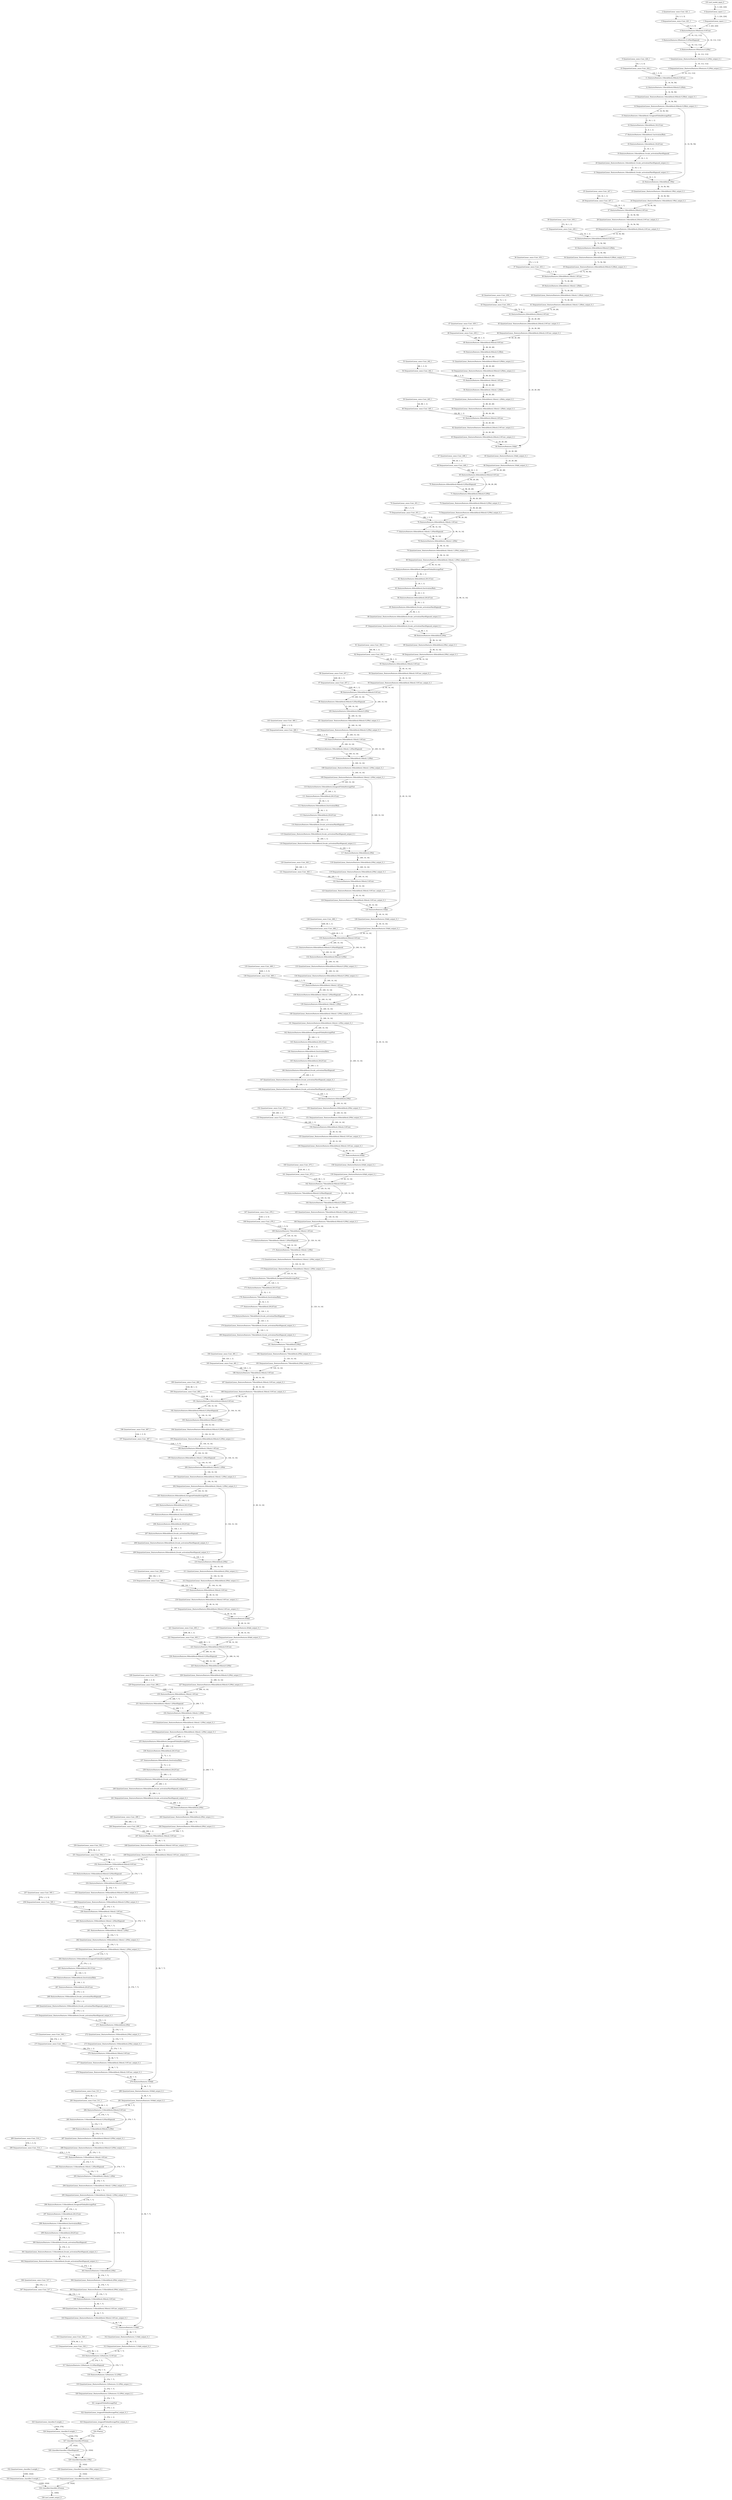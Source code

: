 strict digraph  {
"0 QuantizeLinear_input.1_1" [id=0, type=QuantizeLinear];
"1 DequantizeLinear_input.1_1" [id=1, type=DequantizeLinear];
"2 QuantizeLinear_onnx^^Conv_421_1" [id=2, label="2 QuantizeLinear_onnx::Conv_421_1", type=QuantizeLinear];
"3 DequantizeLinear_onnx^^Conv_421_1" [id=3, label="3 DequantizeLinear_onnx::Conv_421_1", type=DequantizeLinear];
"4 /features/features.0/features.0.0/Conv" [id=4, type=Conv];
"5 /features/features.0/features.0.2/HardSigmoid" [id=5, type=HardSigmoid];
"6 /features/features.0/features.0.2/Mul" [id=6, type=Mul];
"7 QuantizeLinear_/features/features.0/features.0.2/Mul_output_0_1" [id=7, type=QuantizeLinear];
"8 DequantizeLinear_/features/features.0/features.0.2/Mul_output_0_1" [id=8, type=DequantizeLinear];
"9 QuantizeLinear_onnx^^Conv_424_1" [id=9, label="9 QuantizeLinear_onnx::Conv_424_1", type=QuantizeLinear];
"10 DequantizeLinear_onnx^^Conv_424_1" [id=10, label="10 DequantizeLinear_onnx::Conv_424_1", type=DequantizeLinear];
"11 /features/features.1/block/block.0/block.0.0/Conv" [id=11, type=Conv];
"12 /features/features.1/block/block.0/block.0.2/Relu" [id=12, type=Relu];
"13 QuantizeLinear_/features/features.1/block/block.0/block.0.2/Relu_output_0_1" [id=13, type=QuantizeLinear];
"14 DequantizeLinear_/features/features.1/block/block.0/block.0.2/Relu_output_0_1" [id=14, type=DequantizeLinear];
"15 /features/features.1/block/block.1/avgpool/GlobalAveragePool" [id=15, type=GlobalAveragePool];
"16 /features/features.1/block/block.1/fc1/Conv" [id=16, type=Conv];
"17 /features/features.1/block/block.1/activation/Relu" [id=17, type=Relu];
"18 /features/features.1/block/block.1/fc2/Conv" [id=18, type=Conv];
"19 /features/features.1/block/block.1/scale_activation/HardSigmoid" [id=19, type=HardSigmoid];
"20 QuantizeLinear_/features/features.1/block/block.1/scale_activation/HardSigmoid_output_0_1" [id=20, type=QuantizeLinear];
"21 DequantizeLinear_/features/features.1/block/block.1/scale_activation/HardSigmoid_output_0_1" [id=21, type=DequantizeLinear];
"22 /features/features.1/block/block.1/Mul" [id=22, type=Mul];
"23 QuantizeLinear_/features/features.1/block/block.1/Mul_output_0_1" [id=23, type=QuantizeLinear];
"24 DequantizeLinear_/features/features.1/block/block.1/Mul_output_0_1" [id=24, type=DequantizeLinear];
"25 QuantizeLinear_onnx^^Conv_427_1" [id=25, label="25 QuantizeLinear_onnx::Conv_427_1", type=QuantizeLinear];
"26 DequantizeLinear_onnx^^Conv_427_1" [id=26, label="26 DequantizeLinear_onnx::Conv_427_1", type=DequantizeLinear];
"27 /features/features.1/block/block.2/block.2.0/Conv" [id=27, type=Conv];
"28 QuantizeLinear_/features/features.1/block/block.2/block.2.0/Conv_output_0_1" [id=28, type=QuantizeLinear];
"29 DequantizeLinear_/features/features.1/block/block.2/block.2.0/Conv_output_0_1" [id=29, type=DequantizeLinear];
"30 QuantizeLinear_onnx^^Conv_430_1" [id=30, label="30 QuantizeLinear_onnx::Conv_430_1", type=QuantizeLinear];
"31 DequantizeLinear_onnx^^Conv_430_1" [id=31, label="31 DequantizeLinear_onnx::Conv_430_1", type=DequantizeLinear];
"32 /features/features.2/block/block.0/block.0.0/Conv" [id=32, type=Conv];
"33 /features/features.2/block/block.0/block.0.2/Relu" [id=33, type=Relu];
"34 QuantizeLinear_/features/features.2/block/block.0/block.0.2/Relu_output_0_1" [id=34, type=QuantizeLinear];
"35 DequantizeLinear_/features/features.2/block/block.0/block.0.2/Relu_output_0_1" [id=35, type=DequantizeLinear];
"36 QuantizeLinear_onnx^^Conv_433_1" [id=36, label="36 QuantizeLinear_onnx::Conv_433_1", type=QuantizeLinear];
"37 DequantizeLinear_onnx^^Conv_433_1" [id=37, label="37 DequantizeLinear_onnx::Conv_433_1", type=DequantizeLinear];
"38 /features/features.2/block/block.1/block.1.0/Conv" [id=38, type=Conv];
"39 /features/features.2/block/block.1/block.1.2/Relu" [id=39, type=Relu];
"40 QuantizeLinear_/features/features.2/block/block.1/block.1.2/Relu_output_0_1" [id=40, type=QuantizeLinear];
"41 DequantizeLinear_/features/features.2/block/block.1/block.1.2/Relu_output_0_1" [id=41, type=DequantizeLinear];
"42 QuantizeLinear_onnx^^Conv_436_1" [id=42, label="42 QuantizeLinear_onnx::Conv_436_1", type=QuantizeLinear];
"43 DequantizeLinear_onnx^^Conv_436_1" [id=43, label="43 DequantizeLinear_onnx::Conv_436_1", type=DequantizeLinear];
"44 /features/features.2/block/block.2/block.2.0/Conv" [id=44, type=Conv];
"45 QuantizeLinear_/features/features.2/block/block.2/block.2.0/Conv_output_0_1" [id=45, type=QuantizeLinear];
"46 DequantizeLinear_/features/features.2/block/block.2/block.2.0/Conv_output_0_1" [id=46, type=DequantizeLinear];
"47 QuantizeLinear_onnx^^Conv_439_1" [id=47, label="47 QuantizeLinear_onnx::Conv_439_1", type=QuantizeLinear];
"48 DequantizeLinear_onnx^^Conv_439_1" [id=48, label="48 DequantizeLinear_onnx::Conv_439_1", type=DequantizeLinear];
"49 /features/features.3/block/block.0/block.0.0/Conv" [id=49, type=Conv];
"50 /features/features.3/block/block.0/block.0.2/Relu" [id=50, type=Relu];
"51 QuantizeLinear_/features/features.3/block/block.0/block.0.2/Relu_output_0_1" [id=51, type=QuantizeLinear];
"52 DequantizeLinear_/features/features.3/block/block.0/block.0.2/Relu_output_0_1" [id=52, type=DequantizeLinear];
"53 QuantizeLinear_onnx^^Conv_442_1" [id=53, label="53 QuantizeLinear_onnx::Conv_442_1", type=QuantizeLinear];
"54 DequantizeLinear_onnx^^Conv_442_1" [id=54, label="54 DequantizeLinear_onnx::Conv_442_1", type=DequantizeLinear];
"55 /features/features.3/block/block.1/block.1.0/Conv" [id=55, type=Conv];
"56 /features/features.3/block/block.1/block.1.2/Relu" [id=56, type=Relu];
"57 QuantizeLinear_/features/features.3/block/block.1/block.1.2/Relu_output_0_1" [id=57, type=QuantizeLinear];
"58 DequantizeLinear_/features/features.3/block/block.1/block.1.2/Relu_output_0_1" [id=58, type=DequantizeLinear];
"59 QuantizeLinear_onnx^^Conv_445_1" [id=59, label="59 QuantizeLinear_onnx::Conv_445_1", type=QuantizeLinear];
"60 DequantizeLinear_onnx^^Conv_445_1" [id=60, label="60 DequantizeLinear_onnx::Conv_445_1", type=DequantizeLinear];
"61 /features/features.3/block/block.2/block.2.0/Conv" [id=61, type=Conv];
"62 QuantizeLinear_/features/features.3/block/block.2/block.2.0/Conv_output_0_1" [id=62, type=QuantizeLinear];
"63 DequantizeLinear_/features/features.3/block/block.2/block.2.0/Conv_output_0_1" [id=63, type=DequantizeLinear];
"64 /features/features.3/Add" [id=64, type=Add];
"65 QuantizeLinear_/features/features.3/Add_output_0_1" [id=65, type=QuantizeLinear];
"66 DequantizeLinear_/features/features.3/Add_output_0_1" [id=66, type=DequantizeLinear];
"67 QuantizeLinear_onnx^^Conv_448_1" [id=67, label="67 QuantizeLinear_onnx::Conv_448_1", type=QuantizeLinear];
"68 DequantizeLinear_onnx^^Conv_448_1" [id=68, label="68 DequantizeLinear_onnx::Conv_448_1", type=DequantizeLinear];
"69 /features/features.4/block/block.0/block.0.0/Conv" [id=69, type=Conv];
"70 /features/features.4/block/block.0/block.0.2/HardSigmoid" [id=70, type=HardSigmoid];
"71 /features/features.4/block/block.0/block.0.2/Mul" [id=71, type=Mul];
"72 QuantizeLinear_/features/features.4/block/block.0/block.0.2/Mul_output_0_1" [id=72, type=QuantizeLinear];
"73 DequantizeLinear_/features/features.4/block/block.0/block.0.2/Mul_output_0_1" [id=73, type=DequantizeLinear];
"74 QuantizeLinear_onnx^^Conv_451_1" [id=74, label="74 QuantizeLinear_onnx::Conv_451_1", type=QuantizeLinear];
"75 DequantizeLinear_onnx^^Conv_451_1" [id=75, label="75 DequantizeLinear_onnx::Conv_451_1", type=DequantizeLinear];
"76 /features/features.4/block/block.1/block.1.0/Conv" [id=76, type=Conv];
"77 /features/features.4/block/block.1/block.1.2/HardSigmoid" [id=77, type=HardSigmoid];
"78 /features/features.4/block/block.1/block.1.2/Mul" [id=78, type=Mul];
"79 QuantizeLinear_/features/features.4/block/block.1/block.1.2/Mul_output_0_1" [id=79, type=QuantizeLinear];
"80 DequantizeLinear_/features/features.4/block/block.1/block.1.2/Mul_output_0_1" [id=80, type=DequantizeLinear];
"81 /features/features.4/block/block.2/avgpool/GlobalAveragePool" [id=81, type=GlobalAveragePool];
"82 /features/features.4/block/block.2/fc1/Conv" [id=82, type=Conv];
"83 /features/features.4/block/block.2/activation/Relu" [id=83, type=Relu];
"84 /features/features.4/block/block.2/fc2/Conv" [id=84, type=Conv];
"85 /features/features.4/block/block.2/scale_activation/HardSigmoid" [id=85, type=HardSigmoid];
"86 QuantizeLinear_/features/features.4/block/block.2/scale_activation/HardSigmoid_output_0_1" [id=86, type=QuantizeLinear];
"87 DequantizeLinear_/features/features.4/block/block.2/scale_activation/HardSigmoid_output_0_1" [id=87, type=DequantizeLinear];
"88 /features/features.4/block/block.2/Mul" [id=88, type=Mul];
"89 QuantizeLinear_/features/features.4/block/block.2/Mul_output_0_1" [id=89, type=QuantizeLinear];
"90 DequantizeLinear_/features/features.4/block/block.2/Mul_output_0_1" [id=90, type=DequantizeLinear];
"91 QuantizeLinear_onnx^^Conv_454_1" [id=91, label="91 QuantizeLinear_onnx::Conv_454_1", type=QuantizeLinear];
"92 DequantizeLinear_onnx^^Conv_454_1" [id=92, label="92 DequantizeLinear_onnx::Conv_454_1", type=DequantizeLinear];
"93 /features/features.4/block/block.3/block.3.0/Conv" [id=93, type=Conv];
"94 QuantizeLinear_/features/features.4/block/block.3/block.3.0/Conv_output_0_1" [id=94, type=QuantizeLinear];
"95 DequantizeLinear_/features/features.4/block/block.3/block.3.0/Conv_output_0_1" [id=95, type=DequantizeLinear];
"96 QuantizeLinear_onnx^^Conv_457_1" [id=96, label="96 QuantizeLinear_onnx::Conv_457_1", type=QuantizeLinear];
"97 DequantizeLinear_onnx^^Conv_457_1" [id=97, label="97 DequantizeLinear_onnx::Conv_457_1", type=DequantizeLinear];
"98 /features/features.5/block/block.0/block.0.0/Conv" [id=98, type=Conv];
"99 /features/features.5/block/block.0/block.0.2/HardSigmoid" [id=99, type=HardSigmoid];
"100 /features/features.5/block/block.0/block.0.2/Mul" [id=100, type=Mul];
"101 QuantizeLinear_/features/features.5/block/block.0/block.0.2/Mul_output_0_1" [id=101, type=QuantizeLinear];
"102 DequantizeLinear_/features/features.5/block/block.0/block.0.2/Mul_output_0_1" [id=102, type=DequantizeLinear];
"103 QuantizeLinear_onnx^^Conv_460_1" [id=103, label="103 QuantizeLinear_onnx::Conv_460_1", type=QuantizeLinear];
"104 DequantizeLinear_onnx^^Conv_460_1" [id=104, label="104 DequantizeLinear_onnx::Conv_460_1", type=DequantizeLinear];
"105 /features/features.5/block/block.1/block.1.0/Conv" [id=105, type=Conv];
"106 /features/features.5/block/block.1/block.1.2/HardSigmoid" [id=106, type=HardSigmoid];
"107 /features/features.5/block/block.1/block.1.2/Mul" [id=107, type=Mul];
"108 QuantizeLinear_/features/features.5/block/block.1/block.1.2/Mul_output_0_1" [id=108, type=QuantizeLinear];
"109 DequantizeLinear_/features/features.5/block/block.1/block.1.2/Mul_output_0_1" [id=109, type=DequantizeLinear];
"110 /features/features.5/block/block.2/avgpool/GlobalAveragePool" [id=110, type=GlobalAveragePool];
"111 /features/features.5/block/block.2/fc1/Conv" [id=111, type=Conv];
"112 /features/features.5/block/block.2/activation/Relu" [id=112, type=Relu];
"113 /features/features.5/block/block.2/fc2/Conv" [id=113, type=Conv];
"114 /features/features.5/block/block.2/scale_activation/HardSigmoid" [id=114, type=HardSigmoid];
"115 QuantizeLinear_/features/features.5/block/block.2/scale_activation/HardSigmoid_output_0_1" [id=115, type=QuantizeLinear];
"116 DequantizeLinear_/features/features.5/block/block.2/scale_activation/HardSigmoid_output_0_1" [id=116, type=DequantizeLinear];
"117 /features/features.5/block/block.2/Mul" [id=117, type=Mul];
"118 QuantizeLinear_/features/features.5/block/block.2/Mul_output_0_1" [id=118, type=QuantizeLinear];
"119 DequantizeLinear_/features/features.5/block/block.2/Mul_output_0_1" [id=119, type=DequantizeLinear];
"120 QuantizeLinear_onnx^^Conv_463_1" [id=120, label="120 QuantizeLinear_onnx::Conv_463_1", type=QuantizeLinear];
"121 DequantizeLinear_onnx^^Conv_463_1" [id=121, label="121 DequantizeLinear_onnx::Conv_463_1", type=DequantizeLinear];
"122 /features/features.5/block/block.3/block.3.0/Conv" [id=122, type=Conv];
"123 QuantizeLinear_/features/features.5/block/block.3/block.3.0/Conv_output_0_1" [id=123, type=QuantizeLinear];
"124 DequantizeLinear_/features/features.5/block/block.3/block.3.0/Conv_output_0_1" [id=124, type=DequantizeLinear];
"125 /features/features.5/Add" [id=125, type=Add];
"126 QuantizeLinear_/features/features.5/Add_output_0_1" [id=126, type=QuantizeLinear];
"127 DequantizeLinear_/features/features.5/Add_output_0_1" [id=127, type=DequantizeLinear];
"128 QuantizeLinear_onnx^^Conv_466_1" [id=128, label="128 QuantizeLinear_onnx::Conv_466_1", type=QuantizeLinear];
"129 DequantizeLinear_onnx^^Conv_466_1" [id=129, label="129 DequantizeLinear_onnx::Conv_466_1", type=DequantizeLinear];
"130 /features/features.6/block/block.0/block.0.0/Conv" [id=130, type=Conv];
"131 /features/features.6/block/block.0/block.0.2/HardSigmoid" [id=131, type=HardSigmoid];
"132 /features/features.6/block/block.0/block.0.2/Mul" [id=132, type=Mul];
"133 QuantizeLinear_/features/features.6/block/block.0/block.0.2/Mul_output_0_1" [id=133, type=QuantizeLinear];
"134 DequantizeLinear_/features/features.6/block/block.0/block.0.2/Mul_output_0_1" [id=134, type=DequantizeLinear];
"135 QuantizeLinear_onnx^^Conv_469_1" [id=135, label="135 QuantizeLinear_onnx::Conv_469_1", type=QuantizeLinear];
"136 DequantizeLinear_onnx^^Conv_469_1" [id=136, label="136 DequantizeLinear_onnx::Conv_469_1", type=DequantizeLinear];
"137 /features/features.6/block/block.1/block.1.0/Conv" [id=137, type=Conv];
"138 /features/features.6/block/block.1/block.1.2/HardSigmoid" [id=138, type=HardSigmoid];
"139 /features/features.6/block/block.1/block.1.2/Mul" [id=139, type=Mul];
"140 QuantizeLinear_/features/features.6/block/block.1/block.1.2/Mul_output_0_1" [id=140, type=QuantizeLinear];
"141 DequantizeLinear_/features/features.6/block/block.1/block.1.2/Mul_output_0_1" [id=141, type=DequantizeLinear];
"142 /features/features.6/block/block.2/avgpool/GlobalAveragePool" [id=142, type=GlobalAveragePool];
"143 /features/features.6/block/block.2/fc1/Conv" [id=143, type=Conv];
"144 /features/features.6/block/block.2/activation/Relu" [id=144, type=Relu];
"145 /features/features.6/block/block.2/fc2/Conv" [id=145, type=Conv];
"146 /features/features.6/block/block.2/scale_activation/HardSigmoid" [id=146, type=HardSigmoid];
"147 QuantizeLinear_/features/features.6/block/block.2/scale_activation/HardSigmoid_output_0_1" [id=147, type=QuantizeLinear];
"148 DequantizeLinear_/features/features.6/block/block.2/scale_activation/HardSigmoid_output_0_1" [id=148, type=DequantizeLinear];
"149 /features/features.6/block/block.2/Mul" [id=149, type=Mul];
"150 QuantizeLinear_/features/features.6/block/block.2/Mul_output_0_1" [id=150, type=QuantizeLinear];
"151 DequantizeLinear_/features/features.6/block/block.2/Mul_output_0_1" [id=151, type=DequantizeLinear];
"152 QuantizeLinear_onnx^^Conv_472_1" [id=152, label="152 QuantizeLinear_onnx::Conv_472_1", type=QuantizeLinear];
"153 DequantizeLinear_onnx^^Conv_472_1" [id=153, label="153 DequantizeLinear_onnx::Conv_472_1", type=DequantizeLinear];
"154 /features/features.6/block/block.3/block.3.0/Conv" [id=154, type=Conv];
"155 QuantizeLinear_/features/features.6/block/block.3/block.3.0/Conv_output_0_1" [id=155, type=QuantizeLinear];
"156 DequantizeLinear_/features/features.6/block/block.3/block.3.0/Conv_output_0_1" [id=156, type=DequantizeLinear];
"157 /features/features.6/Add" [id=157, type=Add];
"158 QuantizeLinear_/features/features.6/Add_output_0_1" [id=158, type=QuantizeLinear];
"159 DequantizeLinear_/features/features.6/Add_output_0_1" [id=159, type=DequantizeLinear];
"160 QuantizeLinear_onnx^^Conv_475_1" [id=160, label="160 QuantizeLinear_onnx::Conv_475_1", type=QuantizeLinear];
"161 DequantizeLinear_onnx^^Conv_475_1" [id=161, label="161 DequantizeLinear_onnx::Conv_475_1", type=DequantizeLinear];
"162 /features/features.7/block/block.0/block.0.0/Conv" [id=162, type=Conv];
"163 /features/features.7/block/block.0/block.0.2/HardSigmoid" [id=163, type=HardSigmoid];
"164 /features/features.7/block/block.0/block.0.2/Mul" [id=164, type=Mul];
"165 QuantizeLinear_/features/features.7/block/block.0/block.0.2/Mul_output_0_1" [id=165, type=QuantizeLinear];
"166 DequantizeLinear_/features/features.7/block/block.0/block.0.2/Mul_output_0_1" [id=166, type=DequantizeLinear];
"167 QuantizeLinear_onnx^^Conv_478_1" [id=167, label="167 QuantizeLinear_onnx::Conv_478_1", type=QuantizeLinear];
"168 DequantizeLinear_onnx^^Conv_478_1" [id=168, label="168 DequantizeLinear_onnx::Conv_478_1", type=DequantizeLinear];
"169 /features/features.7/block/block.1/block.1.0/Conv" [id=169, type=Conv];
"170 /features/features.7/block/block.1/block.1.2/HardSigmoid" [id=170, type=HardSigmoid];
"171 /features/features.7/block/block.1/block.1.2/Mul" [id=171, type=Mul];
"172 QuantizeLinear_/features/features.7/block/block.1/block.1.2/Mul_output_0_1" [id=172, type=QuantizeLinear];
"173 DequantizeLinear_/features/features.7/block/block.1/block.1.2/Mul_output_0_1" [id=173, type=DequantizeLinear];
"174 /features/features.7/block/block.2/avgpool/GlobalAveragePool" [id=174, type=GlobalAveragePool];
"175 /features/features.7/block/block.2/fc1/Conv" [id=175, type=Conv];
"176 /features/features.7/block/block.2/activation/Relu" [id=176, type=Relu];
"177 /features/features.7/block/block.2/fc2/Conv" [id=177, type=Conv];
"178 /features/features.7/block/block.2/scale_activation/HardSigmoid" [id=178, type=HardSigmoid];
"179 QuantizeLinear_/features/features.7/block/block.2/scale_activation/HardSigmoid_output_0_1" [id=179, type=QuantizeLinear];
"180 DequantizeLinear_/features/features.7/block/block.2/scale_activation/HardSigmoid_output_0_1" [id=180, type=DequantizeLinear];
"181 /features/features.7/block/block.2/Mul" [id=181, type=Mul];
"182 QuantizeLinear_/features/features.7/block/block.2/Mul_output_0_1" [id=182, type=QuantizeLinear];
"183 DequantizeLinear_/features/features.7/block/block.2/Mul_output_0_1" [id=183, type=DequantizeLinear];
"184 QuantizeLinear_onnx^^Conv_481_1" [id=184, label="184 QuantizeLinear_onnx::Conv_481_1", type=QuantizeLinear];
"185 DequantizeLinear_onnx^^Conv_481_1" [id=185, label="185 DequantizeLinear_onnx::Conv_481_1", type=DequantizeLinear];
"186 /features/features.7/block/block.3/block.3.0/Conv" [id=186, type=Conv];
"187 QuantizeLinear_/features/features.7/block/block.3/block.3.0/Conv_output_0_1" [id=187, type=QuantizeLinear];
"188 DequantizeLinear_/features/features.7/block/block.3/block.3.0/Conv_output_0_1" [id=188, type=DequantizeLinear];
"189 QuantizeLinear_onnx^^Conv_484_1" [id=189, label="189 QuantizeLinear_onnx::Conv_484_1", type=QuantizeLinear];
"190 DequantizeLinear_onnx^^Conv_484_1" [id=190, label="190 DequantizeLinear_onnx::Conv_484_1", type=DequantizeLinear];
"191 /features/features.8/block/block.0/block.0.0/Conv" [id=191, type=Conv];
"192 /features/features.8/block/block.0/block.0.2/HardSigmoid" [id=192, type=HardSigmoid];
"193 /features/features.8/block/block.0/block.0.2/Mul" [id=193, type=Mul];
"194 QuantizeLinear_/features/features.8/block/block.0/block.0.2/Mul_output_0_1" [id=194, type=QuantizeLinear];
"195 DequantizeLinear_/features/features.8/block/block.0/block.0.2/Mul_output_0_1" [id=195, type=DequantizeLinear];
"196 QuantizeLinear_onnx^^Conv_487_1" [id=196, label="196 QuantizeLinear_onnx::Conv_487_1", type=QuantizeLinear];
"197 DequantizeLinear_onnx^^Conv_487_1" [id=197, label="197 DequantizeLinear_onnx::Conv_487_1", type=DequantizeLinear];
"198 /features/features.8/block/block.1/block.1.0/Conv" [id=198, type=Conv];
"199 /features/features.8/block/block.1/block.1.2/HardSigmoid" [id=199, type=HardSigmoid];
"200 /features/features.8/block/block.1/block.1.2/Mul" [id=200, type=Mul];
"201 QuantizeLinear_/features/features.8/block/block.1/block.1.2/Mul_output_0_1" [id=201, type=QuantizeLinear];
"202 DequantizeLinear_/features/features.8/block/block.1/block.1.2/Mul_output_0_1" [id=202, type=DequantizeLinear];
"203 /features/features.8/block/block.2/avgpool/GlobalAveragePool" [id=203, type=GlobalAveragePool];
"204 /features/features.8/block/block.2/fc1/Conv" [id=204, type=Conv];
"205 /features/features.8/block/block.2/activation/Relu" [id=205, type=Relu];
"206 /features/features.8/block/block.2/fc2/Conv" [id=206, type=Conv];
"207 /features/features.8/block/block.2/scale_activation/HardSigmoid" [id=207, type=HardSigmoid];
"208 QuantizeLinear_/features/features.8/block/block.2/scale_activation/HardSigmoid_output_0_1" [id=208, type=QuantizeLinear];
"209 DequantizeLinear_/features/features.8/block/block.2/scale_activation/HardSigmoid_output_0_1" [id=209, type=DequantizeLinear];
"210 /features/features.8/block/block.2/Mul" [id=210, type=Mul];
"211 QuantizeLinear_/features/features.8/block/block.2/Mul_output_0_1" [id=211, type=QuantizeLinear];
"212 DequantizeLinear_/features/features.8/block/block.2/Mul_output_0_1" [id=212, type=DequantizeLinear];
"213 QuantizeLinear_onnx^^Conv_490_1" [id=213, label="213 QuantizeLinear_onnx::Conv_490_1", type=QuantizeLinear];
"214 DequantizeLinear_onnx^^Conv_490_1" [id=214, label="214 DequantizeLinear_onnx::Conv_490_1", type=DequantizeLinear];
"215 /features/features.8/block/block.3/block.3.0/Conv" [id=215, type=Conv];
"216 QuantizeLinear_/features/features.8/block/block.3/block.3.0/Conv_output_0_1" [id=216, type=QuantizeLinear];
"217 DequantizeLinear_/features/features.8/block/block.3/block.3.0/Conv_output_0_1" [id=217, type=DequantizeLinear];
"218 /features/features.8/Add" [id=218, type=Add];
"219 QuantizeLinear_/features/features.8/Add_output_0_1" [id=219, type=QuantizeLinear];
"220 DequantizeLinear_/features/features.8/Add_output_0_1" [id=220, type=DequantizeLinear];
"221 QuantizeLinear_onnx^^Conv_493_1" [id=221, label="221 QuantizeLinear_onnx::Conv_493_1", type=QuantizeLinear];
"222 DequantizeLinear_onnx^^Conv_493_1" [id=222, label="222 DequantizeLinear_onnx::Conv_493_1", type=DequantizeLinear];
"223 /features/features.9/block/block.0/block.0.0/Conv" [id=223, type=Conv];
"224 /features/features.9/block/block.0/block.0.2/HardSigmoid" [id=224, type=HardSigmoid];
"225 /features/features.9/block/block.0/block.0.2/Mul" [id=225, type=Mul];
"226 QuantizeLinear_/features/features.9/block/block.0/block.0.2/Mul_output_0_1" [id=226, type=QuantizeLinear];
"227 DequantizeLinear_/features/features.9/block/block.0/block.0.2/Mul_output_0_1" [id=227, type=DequantizeLinear];
"228 QuantizeLinear_onnx^^Conv_496_1" [id=228, label="228 QuantizeLinear_onnx::Conv_496_1", type=QuantizeLinear];
"229 DequantizeLinear_onnx^^Conv_496_1" [id=229, label="229 DequantizeLinear_onnx::Conv_496_1", type=DequantizeLinear];
"230 /features/features.9/block/block.1/block.1.0/Conv" [id=230, type=Conv];
"231 /features/features.9/block/block.1/block.1.2/HardSigmoid" [id=231, type=HardSigmoid];
"232 /features/features.9/block/block.1/block.1.2/Mul" [id=232, type=Mul];
"233 QuantizeLinear_/features/features.9/block/block.1/block.1.2/Mul_output_0_1" [id=233, type=QuantizeLinear];
"234 DequantizeLinear_/features/features.9/block/block.1/block.1.2/Mul_output_0_1" [id=234, type=DequantizeLinear];
"235 /features/features.9/block/block.2/avgpool/GlobalAveragePool" [id=235, type=GlobalAveragePool];
"236 /features/features.9/block/block.2/fc1/Conv" [id=236, type=Conv];
"237 /features/features.9/block/block.2/activation/Relu" [id=237, type=Relu];
"238 /features/features.9/block/block.2/fc2/Conv" [id=238, type=Conv];
"239 /features/features.9/block/block.2/scale_activation/HardSigmoid" [id=239, type=HardSigmoid];
"240 QuantizeLinear_/features/features.9/block/block.2/scale_activation/HardSigmoid_output_0_1" [id=240, type=QuantizeLinear];
"241 DequantizeLinear_/features/features.9/block/block.2/scale_activation/HardSigmoid_output_0_1" [id=241, type=DequantizeLinear];
"242 /features/features.9/block/block.2/Mul" [id=242, type=Mul];
"243 QuantizeLinear_/features/features.9/block/block.2/Mul_output_0_1" [id=243, type=QuantizeLinear];
"244 DequantizeLinear_/features/features.9/block/block.2/Mul_output_0_1" [id=244, type=DequantizeLinear];
"245 QuantizeLinear_onnx^^Conv_499_1" [id=245, label="245 QuantizeLinear_onnx::Conv_499_1", type=QuantizeLinear];
"246 DequantizeLinear_onnx^^Conv_499_1" [id=246, label="246 DequantizeLinear_onnx::Conv_499_1", type=DequantizeLinear];
"247 /features/features.9/block/block.3/block.3.0/Conv" [id=247, type=Conv];
"248 QuantizeLinear_/features/features.9/block/block.3/block.3.0/Conv_output_0_1" [id=248, type=QuantizeLinear];
"249 DequantizeLinear_/features/features.9/block/block.3/block.3.0/Conv_output_0_1" [id=249, type=DequantizeLinear];
"250 QuantizeLinear_onnx^^Conv_502_1" [id=250, label="250 QuantizeLinear_onnx::Conv_502_1", type=QuantizeLinear];
"251 DequantizeLinear_onnx^^Conv_502_1" [id=251, label="251 DequantizeLinear_onnx::Conv_502_1", type=DequantizeLinear];
"252 /features/features.10/block/block.0/block.0.0/Conv" [id=252, type=Conv];
"253 /features/features.10/block/block.0/block.0.2/HardSigmoid" [id=253, type=HardSigmoid];
"254 /features/features.10/block/block.0/block.0.2/Mul" [id=254, type=Mul];
"255 QuantizeLinear_/features/features.10/block/block.0/block.0.2/Mul_output_0_1" [id=255, type=QuantizeLinear];
"256 DequantizeLinear_/features/features.10/block/block.0/block.0.2/Mul_output_0_1" [id=256, type=DequantizeLinear];
"257 QuantizeLinear_onnx^^Conv_505_1" [id=257, label="257 QuantizeLinear_onnx::Conv_505_1", type=QuantizeLinear];
"258 DequantizeLinear_onnx^^Conv_505_1" [id=258, label="258 DequantizeLinear_onnx::Conv_505_1", type=DequantizeLinear];
"259 /features/features.10/block/block.1/block.1.0/Conv" [id=259, type=Conv];
"260 /features/features.10/block/block.1/block.1.2/HardSigmoid" [id=260, type=HardSigmoid];
"261 /features/features.10/block/block.1/block.1.2/Mul" [id=261, type=Mul];
"262 QuantizeLinear_/features/features.10/block/block.1/block.1.2/Mul_output_0_1" [id=262, type=QuantizeLinear];
"263 DequantizeLinear_/features/features.10/block/block.1/block.1.2/Mul_output_0_1" [id=263, type=DequantizeLinear];
"264 /features/features.10/block/block.2/avgpool/GlobalAveragePool" [id=264, type=GlobalAveragePool];
"265 /features/features.10/block/block.2/fc1/Conv" [id=265, type=Conv];
"266 /features/features.10/block/block.2/activation/Relu" [id=266, type=Relu];
"267 /features/features.10/block/block.2/fc2/Conv" [id=267, type=Conv];
"268 /features/features.10/block/block.2/scale_activation/HardSigmoid" [id=268, type=HardSigmoid];
"269 QuantizeLinear_/features/features.10/block/block.2/scale_activation/HardSigmoid_output_0_1" [id=269, type=QuantizeLinear];
"270 DequantizeLinear_/features/features.10/block/block.2/scale_activation/HardSigmoid_output_0_1" [id=270, type=DequantizeLinear];
"271 /features/features.10/block/block.2/Mul" [id=271, type=Mul];
"272 QuantizeLinear_/features/features.10/block/block.2/Mul_output_0_1" [id=272, type=QuantizeLinear];
"273 DequantizeLinear_/features/features.10/block/block.2/Mul_output_0_1" [id=273, type=DequantizeLinear];
"274 QuantizeLinear_onnx^^Conv_508_1" [id=274, label="274 QuantizeLinear_onnx::Conv_508_1", type=QuantizeLinear];
"275 DequantizeLinear_onnx^^Conv_508_1" [id=275, label="275 DequantizeLinear_onnx::Conv_508_1", type=DequantizeLinear];
"276 /features/features.10/block/block.3/block.3.0/Conv" [id=276, type=Conv];
"277 QuantizeLinear_/features/features.10/block/block.3/block.3.0/Conv_output_0_1" [id=277, type=QuantizeLinear];
"278 DequantizeLinear_/features/features.10/block/block.3/block.3.0/Conv_output_0_1" [id=278, type=DequantizeLinear];
"279 /features/features.10/Add" [id=279, type=Add];
"280 QuantizeLinear_/features/features.10/Add_output_0_1" [id=280, type=QuantizeLinear];
"281 DequantizeLinear_/features/features.10/Add_output_0_1" [id=281, type=DequantizeLinear];
"282 QuantizeLinear_onnx^^Conv_511_1" [id=282, label="282 QuantizeLinear_onnx::Conv_511_1", type=QuantizeLinear];
"283 DequantizeLinear_onnx^^Conv_511_1" [id=283, label="283 DequantizeLinear_onnx::Conv_511_1", type=DequantizeLinear];
"284 /features/features.11/block/block.0/block.0.0/Conv" [id=284, type=Conv];
"285 /features/features.11/block/block.0/block.0.2/HardSigmoid" [id=285, type=HardSigmoid];
"286 /features/features.11/block/block.0/block.0.2/Mul" [id=286, type=Mul];
"287 QuantizeLinear_/features/features.11/block/block.0/block.0.2/Mul_output_0_1" [id=287, type=QuantizeLinear];
"288 DequantizeLinear_/features/features.11/block/block.0/block.0.2/Mul_output_0_1" [id=288, type=DequantizeLinear];
"289 QuantizeLinear_onnx^^Conv_514_1" [id=289, label="289 QuantizeLinear_onnx::Conv_514_1", type=QuantizeLinear];
"290 DequantizeLinear_onnx^^Conv_514_1" [id=290, label="290 DequantizeLinear_onnx::Conv_514_1", type=DequantizeLinear];
"291 /features/features.11/block/block.1/block.1.0/Conv" [id=291, type=Conv];
"292 /features/features.11/block/block.1/block.1.2/HardSigmoid" [id=292, type=HardSigmoid];
"293 /features/features.11/block/block.1/block.1.2/Mul" [id=293, type=Mul];
"294 QuantizeLinear_/features/features.11/block/block.1/block.1.2/Mul_output_0_1" [id=294, type=QuantizeLinear];
"295 DequantizeLinear_/features/features.11/block/block.1/block.1.2/Mul_output_0_1" [id=295, type=DequantizeLinear];
"296 /features/features.11/block/block.2/avgpool/GlobalAveragePool" [id=296, type=GlobalAveragePool];
"297 /features/features.11/block/block.2/fc1/Conv" [id=297, type=Conv];
"298 /features/features.11/block/block.2/activation/Relu" [id=298, type=Relu];
"299 /features/features.11/block/block.2/fc2/Conv" [id=299, type=Conv];
"300 /features/features.11/block/block.2/scale_activation/HardSigmoid" [id=300, type=HardSigmoid];
"301 QuantizeLinear_/features/features.11/block/block.2/scale_activation/HardSigmoid_output_0_1" [id=301, type=QuantizeLinear];
"302 DequantizeLinear_/features/features.11/block/block.2/scale_activation/HardSigmoid_output_0_1" [id=302, type=DequantizeLinear];
"303 /features/features.11/block/block.2/Mul" [id=303, type=Mul];
"304 QuantizeLinear_/features/features.11/block/block.2/Mul_output_0_1" [id=304, type=QuantizeLinear];
"305 DequantizeLinear_/features/features.11/block/block.2/Mul_output_0_1" [id=305, type=DequantizeLinear];
"306 QuantizeLinear_onnx^^Conv_517_1" [id=306, label="306 QuantizeLinear_onnx::Conv_517_1", type=QuantizeLinear];
"307 DequantizeLinear_onnx^^Conv_517_1" [id=307, label="307 DequantizeLinear_onnx::Conv_517_1", type=DequantizeLinear];
"308 /features/features.11/block/block.3/block.3.0/Conv" [id=308, type=Conv];
"309 QuantizeLinear_/features/features.11/block/block.3/block.3.0/Conv_output_0_1" [id=309, type=QuantizeLinear];
"310 DequantizeLinear_/features/features.11/block/block.3/block.3.0/Conv_output_0_1" [id=310, type=DequantizeLinear];
"311 /features/features.11/Add" [id=311, type=Add];
"312 QuantizeLinear_/features/features.11/Add_output_0_1" [id=312, type=QuantizeLinear];
"313 DequantizeLinear_/features/features.11/Add_output_0_1" [id=313, type=DequantizeLinear];
"314 QuantizeLinear_onnx^^Conv_520_1" [id=314, label="314 QuantizeLinear_onnx::Conv_520_1", type=QuantizeLinear];
"315 DequantizeLinear_onnx^^Conv_520_1" [id=315, label="315 DequantizeLinear_onnx::Conv_520_1", type=DequantizeLinear];
"316 /features/features.12/features.12.0/Conv" [id=316, type=Conv];
"317 /features/features.12/features.12.2/HardSigmoid" [id=317, type=HardSigmoid];
"318 /features/features.12/features.12.2/Mul" [id=318, type=Mul];
"319 QuantizeLinear_/features/features.12/features.12.2/Mul_output_0_1" [id=319, type=QuantizeLinear];
"320 DequantizeLinear_/features/features.12/features.12.2/Mul_output_0_1" [id=320, type=DequantizeLinear];
"321 /avgpool/GlobalAveragePool" [id=321, type=GlobalAveragePool];
"322 QuantizeLinear_/avgpool/GlobalAveragePool_output_0_1" [id=322, type=QuantizeLinear];
"323 DequantizeLinear_/avgpool/GlobalAveragePool_output_0_1" [id=323, type=DequantizeLinear];
"324 /Flatten" [id=324, type=Flatten];
"325 QuantizeLinear_classifier.0.weight_1" [id=325, type=QuantizeLinear];
"326 DequantizeLinear_classifier.0.weight_1" [id=326, type=DequantizeLinear];
"327 /classifier/classifier.0/Gemm" [id=327, type=Gemm];
"328 /classifier/classifier.1/HardSigmoid" [id=328, type=HardSigmoid];
"329 /classifier/classifier.1/Mul" [id=329, type=Mul];
"330 QuantizeLinear_/classifier/classifier.1/Mul_output_0_1" [id=330, type=QuantizeLinear];
"331 DequantizeLinear_/classifier/classifier.1/Mul_output_0_1" [id=331, type=DequantizeLinear];
"332 QuantizeLinear_classifier.3.weight_1" [id=332, type=QuantizeLinear];
"333 DequantizeLinear_classifier.3.weight_1" [id=333, type=DequantizeLinear];
"334 /classifier/classifier.3/Gemm" [id=334, type=Gemm];
"335 nncf_model_input_0" [id=335, type=nncf_model_input];
"336 nncf_model_output_0" [id=336, type=nncf_model_output];
"0 QuantizeLinear_input.1_1" -> "1 DequantizeLinear_input.1_1"  [label="[1, 3, 224, 224]", style=dashed];
"1 DequantizeLinear_input.1_1" -> "4 /features/features.0/features.0.0/Conv"  [label="[1, 3, 224, 224]", style=solid];
"2 QuantizeLinear_onnx^^Conv_421_1" -> "3 DequantizeLinear_onnx^^Conv_421_1"  [label="[16, 3, 3, 3]", style=dashed];
"3 DequantizeLinear_onnx^^Conv_421_1" -> "4 /features/features.0/features.0.0/Conv"  [label="[16, 3, 3, 3]", style=solid];
"4 /features/features.0/features.0.0/Conv" -> "5 /features/features.0/features.0.2/HardSigmoid"  [label="[1, 16, 112, 112]", style=solid];
"4 /features/features.0/features.0.0/Conv" -> "6 /features/features.0/features.0.2/Mul"  [label="[1, 16, 112, 112]", style=solid];
"5 /features/features.0/features.0.2/HardSigmoid" -> "6 /features/features.0/features.0.2/Mul"  [label="[1, 16, 112, 112]", style=solid];
"6 /features/features.0/features.0.2/Mul" -> "7 QuantizeLinear_/features/features.0/features.0.2/Mul_output_0_1"  [label="[1, 16, 112, 112]", style=solid];
"7 QuantizeLinear_/features/features.0/features.0.2/Mul_output_0_1" -> "8 DequantizeLinear_/features/features.0/features.0.2/Mul_output_0_1"  [label="[1, 16, 112, 112]", style=dashed];
"8 DequantizeLinear_/features/features.0/features.0.2/Mul_output_0_1" -> "11 /features/features.1/block/block.0/block.0.0/Conv"  [label="[1, 16, 112, 112]", style=solid];
"9 QuantizeLinear_onnx^^Conv_424_1" -> "10 DequantizeLinear_onnx^^Conv_424_1"  [label="[16, 1, 3, 3]", style=dashed];
"10 DequantizeLinear_onnx^^Conv_424_1" -> "11 /features/features.1/block/block.0/block.0.0/Conv"  [label="[16, 1, 3, 3]", style=solid];
"11 /features/features.1/block/block.0/block.0.0/Conv" -> "12 /features/features.1/block/block.0/block.0.2/Relu"  [label="[1, 16, 56, 56]", style=solid];
"12 /features/features.1/block/block.0/block.0.2/Relu" -> "13 QuantizeLinear_/features/features.1/block/block.0/block.0.2/Relu_output_0_1"  [label="[1, 16, 56, 56]", style=solid];
"13 QuantizeLinear_/features/features.1/block/block.0/block.0.2/Relu_output_0_1" -> "14 DequantizeLinear_/features/features.1/block/block.0/block.0.2/Relu_output_0_1"  [label="[1, 16, 56, 56]", style=dashed];
"14 DequantizeLinear_/features/features.1/block/block.0/block.0.2/Relu_output_0_1" -> "15 /features/features.1/block/block.1/avgpool/GlobalAveragePool"  [label="[1, 16, 56, 56]", style=solid];
"14 DequantizeLinear_/features/features.1/block/block.0/block.0.2/Relu_output_0_1" -> "22 /features/features.1/block/block.1/Mul"  [label="[1, 16, 56, 56]", style=solid];
"15 /features/features.1/block/block.1/avgpool/GlobalAveragePool" -> "16 /features/features.1/block/block.1/fc1/Conv"  [label="[1, 16, 1, 1]", style=solid];
"16 /features/features.1/block/block.1/fc1/Conv" -> "17 /features/features.1/block/block.1/activation/Relu"  [label="[1, 8, 1, 1]", style=solid];
"17 /features/features.1/block/block.1/activation/Relu" -> "18 /features/features.1/block/block.1/fc2/Conv"  [label="[1, 8, 1, 1]", style=solid];
"18 /features/features.1/block/block.1/fc2/Conv" -> "19 /features/features.1/block/block.1/scale_activation/HardSigmoid"  [label="[1, 16, 1, 1]", style=solid];
"19 /features/features.1/block/block.1/scale_activation/HardSigmoid" -> "20 QuantizeLinear_/features/features.1/block/block.1/scale_activation/HardSigmoid_output_0_1"  [label="[1, 16, 1, 1]", style=solid];
"20 QuantizeLinear_/features/features.1/block/block.1/scale_activation/HardSigmoid_output_0_1" -> "21 DequantizeLinear_/features/features.1/block/block.1/scale_activation/HardSigmoid_output_0_1"  [label="[1, 16, 1, 1]", style=dashed];
"21 DequantizeLinear_/features/features.1/block/block.1/scale_activation/HardSigmoid_output_0_1" -> "22 /features/features.1/block/block.1/Mul"  [label="[1, 16, 1, 1]", style=solid];
"22 /features/features.1/block/block.1/Mul" -> "23 QuantizeLinear_/features/features.1/block/block.1/Mul_output_0_1"  [label="[1, 16, 56, 56]", style=solid];
"23 QuantizeLinear_/features/features.1/block/block.1/Mul_output_0_1" -> "24 DequantizeLinear_/features/features.1/block/block.1/Mul_output_0_1"  [label="[1, 16, 56, 56]", style=dashed];
"24 DequantizeLinear_/features/features.1/block/block.1/Mul_output_0_1" -> "27 /features/features.1/block/block.2/block.2.0/Conv"  [label="[1, 16, 56, 56]", style=solid];
"25 QuantizeLinear_onnx^^Conv_427_1" -> "26 DequantizeLinear_onnx^^Conv_427_1"  [label="[16, 16, 1, 1]", style=dashed];
"26 DequantizeLinear_onnx^^Conv_427_1" -> "27 /features/features.1/block/block.2/block.2.0/Conv"  [label="[16, 16, 1, 1]", style=solid];
"27 /features/features.1/block/block.2/block.2.0/Conv" -> "28 QuantizeLinear_/features/features.1/block/block.2/block.2.0/Conv_output_0_1"  [label="[1, 16, 56, 56]", style=solid];
"28 QuantizeLinear_/features/features.1/block/block.2/block.2.0/Conv_output_0_1" -> "29 DequantizeLinear_/features/features.1/block/block.2/block.2.0/Conv_output_0_1"  [label="[1, 16, 56, 56]", style=dashed];
"29 DequantizeLinear_/features/features.1/block/block.2/block.2.0/Conv_output_0_1" -> "32 /features/features.2/block/block.0/block.0.0/Conv"  [label="[1, 16, 56, 56]", style=solid];
"30 QuantizeLinear_onnx^^Conv_430_1" -> "31 DequantizeLinear_onnx^^Conv_430_1"  [label="[72, 16, 1, 1]", style=dashed];
"31 DequantizeLinear_onnx^^Conv_430_1" -> "32 /features/features.2/block/block.0/block.0.0/Conv"  [label="[72, 16, 1, 1]", style=solid];
"32 /features/features.2/block/block.0/block.0.0/Conv" -> "33 /features/features.2/block/block.0/block.0.2/Relu"  [label="[1, 72, 56, 56]", style=solid];
"33 /features/features.2/block/block.0/block.0.2/Relu" -> "34 QuantizeLinear_/features/features.2/block/block.0/block.0.2/Relu_output_0_1"  [label="[1, 72, 56, 56]", style=solid];
"34 QuantizeLinear_/features/features.2/block/block.0/block.0.2/Relu_output_0_1" -> "35 DequantizeLinear_/features/features.2/block/block.0/block.0.2/Relu_output_0_1"  [label="[1, 72, 56, 56]", style=dashed];
"35 DequantizeLinear_/features/features.2/block/block.0/block.0.2/Relu_output_0_1" -> "38 /features/features.2/block/block.1/block.1.0/Conv"  [label="[1, 72, 56, 56]", style=solid];
"36 QuantizeLinear_onnx^^Conv_433_1" -> "37 DequantizeLinear_onnx^^Conv_433_1"  [label="[72, 1, 3, 3]", style=dashed];
"37 DequantizeLinear_onnx^^Conv_433_1" -> "38 /features/features.2/block/block.1/block.1.0/Conv"  [label="[72, 1, 3, 3]", style=solid];
"38 /features/features.2/block/block.1/block.1.0/Conv" -> "39 /features/features.2/block/block.1/block.1.2/Relu"  [label="[1, 72, 28, 28]", style=solid];
"39 /features/features.2/block/block.1/block.1.2/Relu" -> "40 QuantizeLinear_/features/features.2/block/block.1/block.1.2/Relu_output_0_1"  [label="[1, 72, 28, 28]", style=solid];
"40 QuantizeLinear_/features/features.2/block/block.1/block.1.2/Relu_output_0_1" -> "41 DequantizeLinear_/features/features.2/block/block.1/block.1.2/Relu_output_0_1"  [label="[1, 72, 28, 28]", style=dashed];
"41 DequantizeLinear_/features/features.2/block/block.1/block.1.2/Relu_output_0_1" -> "44 /features/features.2/block/block.2/block.2.0/Conv"  [label="[1, 72, 28, 28]", style=solid];
"42 QuantizeLinear_onnx^^Conv_436_1" -> "43 DequantizeLinear_onnx^^Conv_436_1"  [label="[24, 72, 1, 1]", style=dashed];
"43 DequantizeLinear_onnx^^Conv_436_1" -> "44 /features/features.2/block/block.2/block.2.0/Conv"  [label="[24, 72, 1, 1]", style=solid];
"44 /features/features.2/block/block.2/block.2.0/Conv" -> "45 QuantizeLinear_/features/features.2/block/block.2/block.2.0/Conv_output_0_1"  [label="[1, 24, 28, 28]", style=solid];
"45 QuantizeLinear_/features/features.2/block/block.2/block.2.0/Conv_output_0_1" -> "46 DequantizeLinear_/features/features.2/block/block.2/block.2.0/Conv_output_0_1"  [label="[1, 24, 28, 28]", style=dashed];
"46 DequantizeLinear_/features/features.2/block/block.2/block.2.0/Conv_output_0_1" -> "49 /features/features.3/block/block.0/block.0.0/Conv"  [label="[1, 24, 28, 28]", style=solid];
"46 DequantizeLinear_/features/features.2/block/block.2/block.2.0/Conv_output_0_1" -> "64 /features/features.3/Add"  [label="[1, 24, 28, 28]", style=solid];
"47 QuantizeLinear_onnx^^Conv_439_1" -> "48 DequantizeLinear_onnx^^Conv_439_1"  [label="[88, 24, 1, 1]", style=dashed];
"48 DequantizeLinear_onnx^^Conv_439_1" -> "49 /features/features.3/block/block.0/block.0.0/Conv"  [label="[88, 24, 1, 1]", style=solid];
"49 /features/features.3/block/block.0/block.0.0/Conv" -> "50 /features/features.3/block/block.0/block.0.2/Relu"  [label="[1, 88, 28, 28]", style=solid];
"50 /features/features.3/block/block.0/block.0.2/Relu" -> "51 QuantizeLinear_/features/features.3/block/block.0/block.0.2/Relu_output_0_1"  [label="[1, 88, 28, 28]", style=solid];
"51 QuantizeLinear_/features/features.3/block/block.0/block.0.2/Relu_output_0_1" -> "52 DequantizeLinear_/features/features.3/block/block.0/block.0.2/Relu_output_0_1"  [label="[1, 88, 28, 28]", style=dashed];
"52 DequantizeLinear_/features/features.3/block/block.0/block.0.2/Relu_output_0_1" -> "55 /features/features.3/block/block.1/block.1.0/Conv"  [label="[1, 88, 28, 28]", style=solid];
"53 QuantizeLinear_onnx^^Conv_442_1" -> "54 DequantizeLinear_onnx^^Conv_442_1"  [label="[88, 1, 3, 3]", style=dashed];
"54 DequantizeLinear_onnx^^Conv_442_1" -> "55 /features/features.3/block/block.1/block.1.0/Conv"  [label="[88, 1, 3, 3]", style=solid];
"55 /features/features.3/block/block.1/block.1.0/Conv" -> "56 /features/features.3/block/block.1/block.1.2/Relu"  [label="[1, 88, 28, 28]", style=solid];
"56 /features/features.3/block/block.1/block.1.2/Relu" -> "57 QuantizeLinear_/features/features.3/block/block.1/block.1.2/Relu_output_0_1"  [label="[1, 88, 28, 28]", style=solid];
"57 QuantizeLinear_/features/features.3/block/block.1/block.1.2/Relu_output_0_1" -> "58 DequantizeLinear_/features/features.3/block/block.1/block.1.2/Relu_output_0_1"  [label="[1, 88, 28, 28]", style=dashed];
"58 DequantizeLinear_/features/features.3/block/block.1/block.1.2/Relu_output_0_1" -> "61 /features/features.3/block/block.2/block.2.0/Conv"  [label="[1, 88, 28, 28]", style=solid];
"59 QuantizeLinear_onnx^^Conv_445_1" -> "60 DequantizeLinear_onnx^^Conv_445_1"  [label="[24, 88, 1, 1]", style=dashed];
"60 DequantizeLinear_onnx^^Conv_445_1" -> "61 /features/features.3/block/block.2/block.2.0/Conv"  [label="[24, 88, 1, 1]", style=solid];
"61 /features/features.3/block/block.2/block.2.0/Conv" -> "62 QuantizeLinear_/features/features.3/block/block.2/block.2.0/Conv_output_0_1"  [label="[1, 24, 28, 28]", style=solid];
"62 QuantizeLinear_/features/features.3/block/block.2/block.2.0/Conv_output_0_1" -> "63 DequantizeLinear_/features/features.3/block/block.2/block.2.0/Conv_output_0_1"  [label="[1, 24, 28, 28]", style=dashed];
"63 DequantizeLinear_/features/features.3/block/block.2/block.2.0/Conv_output_0_1" -> "64 /features/features.3/Add"  [label="[1, 24, 28, 28]", style=solid];
"64 /features/features.3/Add" -> "65 QuantizeLinear_/features/features.3/Add_output_0_1"  [label="[1, 24, 28, 28]", style=solid];
"65 QuantizeLinear_/features/features.3/Add_output_0_1" -> "66 DequantizeLinear_/features/features.3/Add_output_0_1"  [label="[1, 24, 28, 28]", style=dashed];
"66 DequantizeLinear_/features/features.3/Add_output_0_1" -> "69 /features/features.4/block/block.0/block.0.0/Conv"  [label="[1, 24, 28, 28]", style=solid];
"67 QuantizeLinear_onnx^^Conv_448_1" -> "68 DequantizeLinear_onnx^^Conv_448_1"  [label="[96, 24, 1, 1]", style=dashed];
"68 DequantizeLinear_onnx^^Conv_448_1" -> "69 /features/features.4/block/block.0/block.0.0/Conv"  [label="[96, 24, 1, 1]", style=solid];
"69 /features/features.4/block/block.0/block.0.0/Conv" -> "70 /features/features.4/block/block.0/block.0.2/HardSigmoid"  [label="[1, 96, 28, 28]", style=solid];
"69 /features/features.4/block/block.0/block.0.0/Conv" -> "71 /features/features.4/block/block.0/block.0.2/Mul"  [label="[1, 96, 28, 28]", style=solid];
"70 /features/features.4/block/block.0/block.0.2/HardSigmoid" -> "71 /features/features.4/block/block.0/block.0.2/Mul"  [label="[1, 96, 28, 28]", style=solid];
"71 /features/features.4/block/block.0/block.0.2/Mul" -> "72 QuantizeLinear_/features/features.4/block/block.0/block.0.2/Mul_output_0_1"  [label="[1, 96, 28, 28]", style=solid];
"72 QuantizeLinear_/features/features.4/block/block.0/block.0.2/Mul_output_0_1" -> "73 DequantizeLinear_/features/features.4/block/block.0/block.0.2/Mul_output_0_1"  [label="[1, 96, 28, 28]", style=dashed];
"73 DequantizeLinear_/features/features.4/block/block.0/block.0.2/Mul_output_0_1" -> "76 /features/features.4/block/block.1/block.1.0/Conv"  [label="[1, 96, 28, 28]", style=solid];
"74 QuantizeLinear_onnx^^Conv_451_1" -> "75 DequantizeLinear_onnx^^Conv_451_1"  [label="[96, 1, 5, 5]", style=dashed];
"75 DequantizeLinear_onnx^^Conv_451_1" -> "76 /features/features.4/block/block.1/block.1.0/Conv"  [label="[96, 1, 5, 5]", style=solid];
"76 /features/features.4/block/block.1/block.1.0/Conv" -> "77 /features/features.4/block/block.1/block.1.2/HardSigmoid"  [label="[1, 96, 14, 14]", style=solid];
"76 /features/features.4/block/block.1/block.1.0/Conv" -> "78 /features/features.4/block/block.1/block.1.2/Mul"  [label="[1, 96, 14, 14]", style=solid];
"77 /features/features.4/block/block.1/block.1.2/HardSigmoid" -> "78 /features/features.4/block/block.1/block.1.2/Mul"  [label="[1, 96, 14, 14]", style=solid];
"78 /features/features.4/block/block.1/block.1.2/Mul" -> "79 QuantizeLinear_/features/features.4/block/block.1/block.1.2/Mul_output_0_1"  [label="[1, 96, 14, 14]", style=solid];
"79 QuantizeLinear_/features/features.4/block/block.1/block.1.2/Mul_output_0_1" -> "80 DequantizeLinear_/features/features.4/block/block.1/block.1.2/Mul_output_0_1"  [label="[1, 96, 14, 14]", style=dashed];
"80 DequantizeLinear_/features/features.4/block/block.1/block.1.2/Mul_output_0_1" -> "81 /features/features.4/block/block.2/avgpool/GlobalAveragePool"  [label="[1, 96, 14, 14]", style=solid];
"80 DequantizeLinear_/features/features.4/block/block.1/block.1.2/Mul_output_0_1" -> "88 /features/features.4/block/block.2/Mul"  [label="[1, 96, 14, 14]", style=solid];
"81 /features/features.4/block/block.2/avgpool/GlobalAveragePool" -> "82 /features/features.4/block/block.2/fc1/Conv"  [label="[1, 96, 1, 1]", style=solid];
"82 /features/features.4/block/block.2/fc1/Conv" -> "83 /features/features.4/block/block.2/activation/Relu"  [label="[1, 24, 1, 1]", style=solid];
"83 /features/features.4/block/block.2/activation/Relu" -> "84 /features/features.4/block/block.2/fc2/Conv"  [label="[1, 24, 1, 1]", style=solid];
"84 /features/features.4/block/block.2/fc2/Conv" -> "85 /features/features.4/block/block.2/scale_activation/HardSigmoid"  [label="[1, 96, 1, 1]", style=solid];
"85 /features/features.4/block/block.2/scale_activation/HardSigmoid" -> "86 QuantizeLinear_/features/features.4/block/block.2/scale_activation/HardSigmoid_output_0_1"  [label="[1, 96, 1, 1]", style=solid];
"86 QuantizeLinear_/features/features.4/block/block.2/scale_activation/HardSigmoid_output_0_1" -> "87 DequantizeLinear_/features/features.4/block/block.2/scale_activation/HardSigmoid_output_0_1"  [label="[1, 96, 1, 1]", style=dashed];
"87 DequantizeLinear_/features/features.4/block/block.2/scale_activation/HardSigmoid_output_0_1" -> "88 /features/features.4/block/block.2/Mul"  [label="[1, 96, 1, 1]", style=solid];
"88 /features/features.4/block/block.2/Mul" -> "89 QuantizeLinear_/features/features.4/block/block.2/Mul_output_0_1"  [label="[1, 96, 14, 14]", style=solid];
"89 QuantizeLinear_/features/features.4/block/block.2/Mul_output_0_1" -> "90 DequantizeLinear_/features/features.4/block/block.2/Mul_output_0_1"  [label="[1, 96, 14, 14]", style=dashed];
"90 DequantizeLinear_/features/features.4/block/block.2/Mul_output_0_1" -> "93 /features/features.4/block/block.3/block.3.0/Conv"  [label="[1, 96, 14, 14]", style=solid];
"91 QuantizeLinear_onnx^^Conv_454_1" -> "92 DequantizeLinear_onnx^^Conv_454_1"  [label="[40, 96, 1, 1]", style=dashed];
"92 DequantizeLinear_onnx^^Conv_454_1" -> "93 /features/features.4/block/block.3/block.3.0/Conv"  [label="[40, 96, 1, 1]", style=solid];
"93 /features/features.4/block/block.3/block.3.0/Conv" -> "94 QuantizeLinear_/features/features.4/block/block.3/block.3.0/Conv_output_0_1"  [label="[1, 40, 14, 14]", style=solid];
"94 QuantizeLinear_/features/features.4/block/block.3/block.3.0/Conv_output_0_1" -> "95 DequantizeLinear_/features/features.4/block/block.3/block.3.0/Conv_output_0_1"  [label="[1, 40, 14, 14]", style=dashed];
"95 DequantizeLinear_/features/features.4/block/block.3/block.3.0/Conv_output_0_1" -> "98 /features/features.5/block/block.0/block.0.0/Conv"  [label="[1, 40, 14, 14]", style=solid];
"95 DequantizeLinear_/features/features.4/block/block.3/block.3.0/Conv_output_0_1" -> "125 /features/features.5/Add"  [label="[1, 40, 14, 14]", style=solid];
"96 QuantizeLinear_onnx^^Conv_457_1" -> "97 DequantizeLinear_onnx^^Conv_457_1"  [label="[240, 40, 1, 1]", style=dashed];
"97 DequantizeLinear_onnx^^Conv_457_1" -> "98 /features/features.5/block/block.0/block.0.0/Conv"  [label="[240, 40, 1, 1]", style=solid];
"98 /features/features.5/block/block.0/block.0.0/Conv" -> "99 /features/features.5/block/block.0/block.0.2/HardSigmoid"  [label="[1, 240, 14, 14]", style=solid];
"98 /features/features.5/block/block.0/block.0.0/Conv" -> "100 /features/features.5/block/block.0/block.0.2/Mul"  [label="[1, 240, 14, 14]", style=solid];
"99 /features/features.5/block/block.0/block.0.2/HardSigmoid" -> "100 /features/features.5/block/block.0/block.0.2/Mul"  [label="[1, 240, 14, 14]", style=solid];
"100 /features/features.5/block/block.0/block.0.2/Mul" -> "101 QuantizeLinear_/features/features.5/block/block.0/block.0.2/Mul_output_0_1"  [label="[1, 240, 14, 14]", style=solid];
"101 QuantizeLinear_/features/features.5/block/block.0/block.0.2/Mul_output_0_1" -> "102 DequantizeLinear_/features/features.5/block/block.0/block.0.2/Mul_output_0_1"  [label="[1, 240, 14, 14]", style=dashed];
"102 DequantizeLinear_/features/features.5/block/block.0/block.0.2/Mul_output_0_1" -> "105 /features/features.5/block/block.1/block.1.0/Conv"  [label="[1, 240, 14, 14]", style=solid];
"103 QuantizeLinear_onnx^^Conv_460_1" -> "104 DequantizeLinear_onnx^^Conv_460_1"  [label="[240, 1, 5, 5]", style=dashed];
"104 DequantizeLinear_onnx^^Conv_460_1" -> "105 /features/features.5/block/block.1/block.1.0/Conv"  [label="[240, 1, 5, 5]", style=solid];
"105 /features/features.5/block/block.1/block.1.0/Conv" -> "106 /features/features.5/block/block.1/block.1.2/HardSigmoid"  [label="[1, 240, 14, 14]", style=solid];
"105 /features/features.5/block/block.1/block.1.0/Conv" -> "107 /features/features.5/block/block.1/block.1.2/Mul"  [label="[1, 240, 14, 14]", style=solid];
"106 /features/features.5/block/block.1/block.1.2/HardSigmoid" -> "107 /features/features.5/block/block.1/block.1.2/Mul"  [label="[1, 240, 14, 14]", style=solid];
"107 /features/features.5/block/block.1/block.1.2/Mul" -> "108 QuantizeLinear_/features/features.5/block/block.1/block.1.2/Mul_output_0_1"  [label="[1, 240, 14, 14]", style=solid];
"108 QuantizeLinear_/features/features.5/block/block.1/block.1.2/Mul_output_0_1" -> "109 DequantizeLinear_/features/features.5/block/block.1/block.1.2/Mul_output_0_1"  [label="[1, 240, 14, 14]", style=dashed];
"109 DequantizeLinear_/features/features.5/block/block.1/block.1.2/Mul_output_0_1" -> "110 /features/features.5/block/block.2/avgpool/GlobalAveragePool"  [label="[1, 240, 14, 14]", style=solid];
"109 DequantizeLinear_/features/features.5/block/block.1/block.1.2/Mul_output_0_1" -> "117 /features/features.5/block/block.2/Mul"  [label="[1, 240, 14, 14]", style=solid];
"110 /features/features.5/block/block.2/avgpool/GlobalAveragePool" -> "111 /features/features.5/block/block.2/fc1/Conv"  [label="[1, 240, 1, 1]", style=solid];
"111 /features/features.5/block/block.2/fc1/Conv" -> "112 /features/features.5/block/block.2/activation/Relu"  [label="[1, 64, 1, 1]", style=solid];
"112 /features/features.5/block/block.2/activation/Relu" -> "113 /features/features.5/block/block.2/fc2/Conv"  [label="[1, 64, 1, 1]", style=solid];
"113 /features/features.5/block/block.2/fc2/Conv" -> "114 /features/features.5/block/block.2/scale_activation/HardSigmoid"  [label="[1, 240, 1, 1]", style=solid];
"114 /features/features.5/block/block.2/scale_activation/HardSigmoid" -> "115 QuantizeLinear_/features/features.5/block/block.2/scale_activation/HardSigmoid_output_0_1"  [label="[1, 240, 1, 1]", style=solid];
"115 QuantizeLinear_/features/features.5/block/block.2/scale_activation/HardSigmoid_output_0_1" -> "116 DequantizeLinear_/features/features.5/block/block.2/scale_activation/HardSigmoid_output_0_1"  [label="[1, 240, 1, 1]", style=dashed];
"116 DequantizeLinear_/features/features.5/block/block.2/scale_activation/HardSigmoid_output_0_1" -> "117 /features/features.5/block/block.2/Mul"  [label="[1, 240, 1, 1]", style=solid];
"117 /features/features.5/block/block.2/Mul" -> "118 QuantizeLinear_/features/features.5/block/block.2/Mul_output_0_1"  [label="[1, 240, 14, 14]", style=solid];
"118 QuantizeLinear_/features/features.5/block/block.2/Mul_output_0_1" -> "119 DequantizeLinear_/features/features.5/block/block.2/Mul_output_0_1"  [label="[1, 240, 14, 14]", style=dashed];
"119 DequantizeLinear_/features/features.5/block/block.2/Mul_output_0_1" -> "122 /features/features.5/block/block.3/block.3.0/Conv"  [label="[1, 240, 14, 14]", style=solid];
"120 QuantizeLinear_onnx^^Conv_463_1" -> "121 DequantizeLinear_onnx^^Conv_463_1"  [label="[40, 240, 1, 1]", style=dashed];
"121 DequantizeLinear_onnx^^Conv_463_1" -> "122 /features/features.5/block/block.3/block.3.0/Conv"  [label="[40, 240, 1, 1]", style=solid];
"122 /features/features.5/block/block.3/block.3.0/Conv" -> "123 QuantizeLinear_/features/features.5/block/block.3/block.3.0/Conv_output_0_1"  [label="[1, 40, 14, 14]", style=solid];
"123 QuantizeLinear_/features/features.5/block/block.3/block.3.0/Conv_output_0_1" -> "124 DequantizeLinear_/features/features.5/block/block.3/block.3.0/Conv_output_0_1"  [label="[1, 40, 14, 14]", style=dashed];
"124 DequantizeLinear_/features/features.5/block/block.3/block.3.0/Conv_output_0_1" -> "125 /features/features.5/Add"  [label="[1, 40, 14, 14]", style=solid];
"125 /features/features.5/Add" -> "126 QuantizeLinear_/features/features.5/Add_output_0_1"  [label="[1, 40, 14, 14]", style=solid];
"126 QuantizeLinear_/features/features.5/Add_output_0_1" -> "127 DequantizeLinear_/features/features.5/Add_output_0_1"  [label="[1, 40, 14, 14]", style=dashed];
"127 DequantizeLinear_/features/features.5/Add_output_0_1" -> "130 /features/features.6/block/block.0/block.0.0/Conv"  [label="[1, 40, 14, 14]", style=solid];
"127 DequantizeLinear_/features/features.5/Add_output_0_1" -> "157 /features/features.6/Add"  [label="[1, 40, 14, 14]", style=solid];
"128 QuantizeLinear_onnx^^Conv_466_1" -> "129 DequantizeLinear_onnx^^Conv_466_1"  [label="[240, 40, 1, 1]", style=dashed];
"129 DequantizeLinear_onnx^^Conv_466_1" -> "130 /features/features.6/block/block.0/block.0.0/Conv"  [label="[240, 40, 1, 1]", style=solid];
"130 /features/features.6/block/block.0/block.0.0/Conv" -> "131 /features/features.6/block/block.0/block.0.2/HardSigmoid"  [label="[1, 240, 14, 14]", style=solid];
"130 /features/features.6/block/block.0/block.0.0/Conv" -> "132 /features/features.6/block/block.0/block.0.2/Mul"  [label="[1, 240, 14, 14]", style=solid];
"131 /features/features.6/block/block.0/block.0.2/HardSigmoid" -> "132 /features/features.6/block/block.0/block.0.2/Mul"  [label="[1, 240, 14, 14]", style=solid];
"132 /features/features.6/block/block.0/block.0.2/Mul" -> "133 QuantizeLinear_/features/features.6/block/block.0/block.0.2/Mul_output_0_1"  [label="[1, 240, 14, 14]", style=solid];
"133 QuantizeLinear_/features/features.6/block/block.0/block.0.2/Mul_output_0_1" -> "134 DequantizeLinear_/features/features.6/block/block.0/block.0.2/Mul_output_0_1"  [label="[1, 240, 14, 14]", style=dashed];
"134 DequantizeLinear_/features/features.6/block/block.0/block.0.2/Mul_output_0_1" -> "137 /features/features.6/block/block.1/block.1.0/Conv"  [label="[1, 240, 14, 14]", style=solid];
"135 QuantizeLinear_onnx^^Conv_469_1" -> "136 DequantizeLinear_onnx^^Conv_469_1"  [label="[240, 1, 5, 5]", style=dashed];
"136 DequantizeLinear_onnx^^Conv_469_1" -> "137 /features/features.6/block/block.1/block.1.0/Conv"  [label="[240, 1, 5, 5]", style=solid];
"137 /features/features.6/block/block.1/block.1.0/Conv" -> "138 /features/features.6/block/block.1/block.1.2/HardSigmoid"  [label="[1, 240, 14, 14]", style=solid];
"137 /features/features.6/block/block.1/block.1.0/Conv" -> "139 /features/features.6/block/block.1/block.1.2/Mul"  [label="[1, 240, 14, 14]", style=solid];
"138 /features/features.6/block/block.1/block.1.2/HardSigmoid" -> "139 /features/features.6/block/block.1/block.1.2/Mul"  [label="[1, 240, 14, 14]", style=solid];
"139 /features/features.6/block/block.1/block.1.2/Mul" -> "140 QuantizeLinear_/features/features.6/block/block.1/block.1.2/Mul_output_0_1"  [label="[1, 240, 14, 14]", style=solid];
"140 QuantizeLinear_/features/features.6/block/block.1/block.1.2/Mul_output_0_1" -> "141 DequantizeLinear_/features/features.6/block/block.1/block.1.2/Mul_output_0_1"  [label="[1, 240, 14, 14]", style=dashed];
"141 DequantizeLinear_/features/features.6/block/block.1/block.1.2/Mul_output_0_1" -> "142 /features/features.6/block/block.2/avgpool/GlobalAveragePool"  [label="[1, 240, 14, 14]", style=solid];
"141 DequantizeLinear_/features/features.6/block/block.1/block.1.2/Mul_output_0_1" -> "149 /features/features.6/block/block.2/Mul"  [label="[1, 240, 14, 14]", style=solid];
"142 /features/features.6/block/block.2/avgpool/GlobalAveragePool" -> "143 /features/features.6/block/block.2/fc1/Conv"  [label="[1, 240, 1, 1]", style=solid];
"143 /features/features.6/block/block.2/fc1/Conv" -> "144 /features/features.6/block/block.2/activation/Relu"  [label="[1, 64, 1, 1]", style=solid];
"144 /features/features.6/block/block.2/activation/Relu" -> "145 /features/features.6/block/block.2/fc2/Conv"  [label="[1, 64, 1, 1]", style=solid];
"145 /features/features.6/block/block.2/fc2/Conv" -> "146 /features/features.6/block/block.2/scale_activation/HardSigmoid"  [label="[1, 240, 1, 1]", style=solid];
"146 /features/features.6/block/block.2/scale_activation/HardSigmoid" -> "147 QuantizeLinear_/features/features.6/block/block.2/scale_activation/HardSigmoid_output_0_1"  [label="[1, 240, 1, 1]", style=solid];
"147 QuantizeLinear_/features/features.6/block/block.2/scale_activation/HardSigmoid_output_0_1" -> "148 DequantizeLinear_/features/features.6/block/block.2/scale_activation/HardSigmoid_output_0_1"  [label="[1, 240, 1, 1]", style=dashed];
"148 DequantizeLinear_/features/features.6/block/block.2/scale_activation/HardSigmoid_output_0_1" -> "149 /features/features.6/block/block.2/Mul"  [label="[1, 240, 1, 1]", style=solid];
"149 /features/features.6/block/block.2/Mul" -> "150 QuantizeLinear_/features/features.6/block/block.2/Mul_output_0_1"  [label="[1, 240, 14, 14]", style=solid];
"150 QuantizeLinear_/features/features.6/block/block.2/Mul_output_0_1" -> "151 DequantizeLinear_/features/features.6/block/block.2/Mul_output_0_1"  [label="[1, 240, 14, 14]", style=dashed];
"151 DequantizeLinear_/features/features.6/block/block.2/Mul_output_0_1" -> "154 /features/features.6/block/block.3/block.3.0/Conv"  [label="[1, 240, 14, 14]", style=solid];
"152 QuantizeLinear_onnx^^Conv_472_1" -> "153 DequantizeLinear_onnx^^Conv_472_1"  [label="[40, 240, 1, 1]", style=dashed];
"153 DequantizeLinear_onnx^^Conv_472_1" -> "154 /features/features.6/block/block.3/block.3.0/Conv"  [label="[40, 240, 1, 1]", style=solid];
"154 /features/features.6/block/block.3/block.3.0/Conv" -> "155 QuantizeLinear_/features/features.6/block/block.3/block.3.0/Conv_output_0_1"  [label="[1, 40, 14, 14]", style=solid];
"155 QuantizeLinear_/features/features.6/block/block.3/block.3.0/Conv_output_0_1" -> "156 DequantizeLinear_/features/features.6/block/block.3/block.3.0/Conv_output_0_1"  [label="[1, 40, 14, 14]", style=dashed];
"156 DequantizeLinear_/features/features.6/block/block.3/block.3.0/Conv_output_0_1" -> "157 /features/features.6/Add"  [label="[1, 40, 14, 14]", style=solid];
"157 /features/features.6/Add" -> "158 QuantizeLinear_/features/features.6/Add_output_0_1"  [label="[1, 40, 14, 14]", style=solid];
"158 QuantizeLinear_/features/features.6/Add_output_0_1" -> "159 DequantizeLinear_/features/features.6/Add_output_0_1"  [label="[1, 40, 14, 14]", style=dashed];
"159 DequantizeLinear_/features/features.6/Add_output_0_1" -> "162 /features/features.7/block/block.0/block.0.0/Conv"  [label="[1, 40, 14, 14]", style=solid];
"160 QuantizeLinear_onnx^^Conv_475_1" -> "161 DequantizeLinear_onnx^^Conv_475_1"  [label="[120, 40, 1, 1]", style=dashed];
"161 DequantizeLinear_onnx^^Conv_475_1" -> "162 /features/features.7/block/block.0/block.0.0/Conv"  [label="[120, 40, 1, 1]", style=solid];
"162 /features/features.7/block/block.0/block.0.0/Conv" -> "163 /features/features.7/block/block.0/block.0.2/HardSigmoid"  [label="[1, 120, 14, 14]", style=solid];
"162 /features/features.7/block/block.0/block.0.0/Conv" -> "164 /features/features.7/block/block.0/block.0.2/Mul"  [label="[1, 120, 14, 14]", style=solid];
"163 /features/features.7/block/block.0/block.0.2/HardSigmoid" -> "164 /features/features.7/block/block.0/block.0.2/Mul"  [label="[1, 120, 14, 14]", style=solid];
"164 /features/features.7/block/block.0/block.0.2/Mul" -> "165 QuantizeLinear_/features/features.7/block/block.0/block.0.2/Mul_output_0_1"  [label="[1, 120, 14, 14]", style=solid];
"165 QuantizeLinear_/features/features.7/block/block.0/block.0.2/Mul_output_0_1" -> "166 DequantizeLinear_/features/features.7/block/block.0/block.0.2/Mul_output_0_1"  [label="[1, 120, 14, 14]", style=dashed];
"166 DequantizeLinear_/features/features.7/block/block.0/block.0.2/Mul_output_0_1" -> "169 /features/features.7/block/block.1/block.1.0/Conv"  [label="[1, 120, 14, 14]", style=solid];
"167 QuantizeLinear_onnx^^Conv_478_1" -> "168 DequantizeLinear_onnx^^Conv_478_1"  [label="[120, 1, 5, 5]", style=dashed];
"168 DequantizeLinear_onnx^^Conv_478_1" -> "169 /features/features.7/block/block.1/block.1.0/Conv"  [label="[120, 1, 5, 5]", style=solid];
"169 /features/features.7/block/block.1/block.1.0/Conv" -> "170 /features/features.7/block/block.1/block.1.2/HardSigmoid"  [label="[1, 120, 14, 14]", style=solid];
"169 /features/features.7/block/block.1/block.1.0/Conv" -> "171 /features/features.7/block/block.1/block.1.2/Mul"  [label="[1, 120, 14, 14]", style=solid];
"170 /features/features.7/block/block.1/block.1.2/HardSigmoid" -> "171 /features/features.7/block/block.1/block.1.2/Mul"  [label="[1, 120, 14, 14]", style=solid];
"171 /features/features.7/block/block.1/block.1.2/Mul" -> "172 QuantizeLinear_/features/features.7/block/block.1/block.1.2/Mul_output_0_1"  [label="[1, 120, 14, 14]", style=solid];
"172 QuantizeLinear_/features/features.7/block/block.1/block.1.2/Mul_output_0_1" -> "173 DequantizeLinear_/features/features.7/block/block.1/block.1.2/Mul_output_0_1"  [label="[1, 120, 14, 14]", style=dashed];
"173 DequantizeLinear_/features/features.7/block/block.1/block.1.2/Mul_output_0_1" -> "174 /features/features.7/block/block.2/avgpool/GlobalAveragePool"  [label="[1, 120, 14, 14]", style=solid];
"173 DequantizeLinear_/features/features.7/block/block.1/block.1.2/Mul_output_0_1" -> "181 /features/features.7/block/block.2/Mul"  [label="[1, 120, 14, 14]", style=solid];
"174 /features/features.7/block/block.2/avgpool/GlobalAveragePool" -> "175 /features/features.7/block/block.2/fc1/Conv"  [label="[1, 120, 1, 1]", style=solid];
"175 /features/features.7/block/block.2/fc1/Conv" -> "176 /features/features.7/block/block.2/activation/Relu"  [label="[1, 32, 1, 1]", style=solid];
"176 /features/features.7/block/block.2/activation/Relu" -> "177 /features/features.7/block/block.2/fc2/Conv"  [label="[1, 32, 1, 1]", style=solid];
"177 /features/features.7/block/block.2/fc2/Conv" -> "178 /features/features.7/block/block.2/scale_activation/HardSigmoid"  [label="[1, 120, 1, 1]", style=solid];
"178 /features/features.7/block/block.2/scale_activation/HardSigmoid" -> "179 QuantizeLinear_/features/features.7/block/block.2/scale_activation/HardSigmoid_output_0_1"  [label="[1, 120, 1, 1]", style=solid];
"179 QuantizeLinear_/features/features.7/block/block.2/scale_activation/HardSigmoid_output_0_1" -> "180 DequantizeLinear_/features/features.7/block/block.2/scale_activation/HardSigmoid_output_0_1"  [label="[1, 120, 1, 1]", style=dashed];
"180 DequantizeLinear_/features/features.7/block/block.2/scale_activation/HardSigmoid_output_0_1" -> "181 /features/features.7/block/block.2/Mul"  [label="[1, 120, 1, 1]", style=solid];
"181 /features/features.7/block/block.2/Mul" -> "182 QuantizeLinear_/features/features.7/block/block.2/Mul_output_0_1"  [label="[1, 120, 14, 14]", style=solid];
"182 QuantizeLinear_/features/features.7/block/block.2/Mul_output_0_1" -> "183 DequantizeLinear_/features/features.7/block/block.2/Mul_output_0_1"  [label="[1, 120, 14, 14]", style=dashed];
"183 DequantizeLinear_/features/features.7/block/block.2/Mul_output_0_1" -> "186 /features/features.7/block/block.3/block.3.0/Conv"  [label="[1, 120, 14, 14]", style=solid];
"184 QuantizeLinear_onnx^^Conv_481_1" -> "185 DequantizeLinear_onnx^^Conv_481_1"  [label="[48, 120, 1, 1]", style=dashed];
"185 DequantizeLinear_onnx^^Conv_481_1" -> "186 /features/features.7/block/block.3/block.3.0/Conv"  [label="[48, 120, 1, 1]", style=solid];
"186 /features/features.7/block/block.3/block.3.0/Conv" -> "187 QuantizeLinear_/features/features.7/block/block.3/block.3.0/Conv_output_0_1"  [label="[1, 48, 14, 14]", style=solid];
"187 QuantizeLinear_/features/features.7/block/block.3/block.3.0/Conv_output_0_1" -> "188 DequantizeLinear_/features/features.7/block/block.3/block.3.0/Conv_output_0_1"  [label="[1, 48, 14, 14]", style=dashed];
"188 DequantizeLinear_/features/features.7/block/block.3/block.3.0/Conv_output_0_1" -> "191 /features/features.8/block/block.0/block.0.0/Conv"  [label="[1, 48, 14, 14]", style=solid];
"188 DequantizeLinear_/features/features.7/block/block.3/block.3.0/Conv_output_0_1" -> "218 /features/features.8/Add"  [label="[1, 48, 14, 14]", style=solid];
"189 QuantizeLinear_onnx^^Conv_484_1" -> "190 DequantizeLinear_onnx^^Conv_484_1"  [label="[144, 48, 1, 1]", style=dashed];
"190 DequantizeLinear_onnx^^Conv_484_1" -> "191 /features/features.8/block/block.0/block.0.0/Conv"  [label="[144, 48, 1, 1]", style=solid];
"191 /features/features.8/block/block.0/block.0.0/Conv" -> "192 /features/features.8/block/block.0/block.0.2/HardSigmoid"  [label="[1, 144, 14, 14]", style=solid];
"191 /features/features.8/block/block.0/block.0.0/Conv" -> "193 /features/features.8/block/block.0/block.0.2/Mul"  [label="[1, 144, 14, 14]", style=solid];
"192 /features/features.8/block/block.0/block.0.2/HardSigmoid" -> "193 /features/features.8/block/block.0/block.0.2/Mul"  [label="[1, 144, 14, 14]", style=solid];
"193 /features/features.8/block/block.0/block.0.2/Mul" -> "194 QuantizeLinear_/features/features.8/block/block.0/block.0.2/Mul_output_0_1"  [label="[1, 144, 14, 14]", style=solid];
"194 QuantizeLinear_/features/features.8/block/block.0/block.0.2/Mul_output_0_1" -> "195 DequantizeLinear_/features/features.8/block/block.0/block.0.2/Mul_output_0_1"  [label="[1, 144, 14, 14]", style=dashed];
"195 DequantizeLinear_/features/features.8/block/block.0/block.0.2/Mul_output_0_1" -> "198 /features/features.8/block/block.1/block.1.0/Conv"  [label="[1, 144, 14, 14]", style=solid];
"196 QuantizeLinear_onnx^^Conv_487_1" -> "197 DequantizeLinear_onnx^^Conv_487_1"  [label="[144, 1, 5, 5]", style=dashed];
"197 DequantizeLinear_onnx^^Conv_487_1" -> "198 /features/features.8/block/block.1/block.1.0/Conv"  [label="[144, 1, 5, 5]", style=solid];
"198 /features/features.8/block/block.1/block.1.0/Conv" -> "199 /features/features.8/block/block.1/block.1.2/HardSigmoid"  [label="[1, 144, 14, 14]", style=solid];
"198 /features/features.8/block/block.1/block.1.0/Conv" -> "200 /features/features.8/block/block.1/block.1.2/Mul"  [label="[1, 144, 14, 14]", style=solid];
"199 /features/features.8/block/block.1/block.1.2/HardSigmoid" -> "200 /features/features.8/block/block.1/block.1.2/Mul"  [label="[1, 144, 14, 14]", style=solid];
"200 /features/features.8/block/block.1/block.1.2/Mul" -> "201 QuantizeLinear_/features/features.8/block/block.1/block.1.2/Mul_output_0_1"  [label="[1, 144, 14, 14]", style=solid];
"201 QuantizeLinear_/features/features.8/block/block.1/block.1.2/Mul_output_0_1" -> "202 DequantizeLinear_/features/features.8/block/block.1/block.1.2/Mul_output_0_1"  [label="[1, 144, 14, 14]", style=dashed];
"202 DequantizeLinear_/features/features.8/block/block.1/block.1.2/Mul_output_0_1" -> "203 /features/features.8/block/block.2/avgpool/GlobalAveragePool"  [label="[1, 144, 14, 14]", style=solid];
"202 DequantizeLinear_/features/features.8/block/block.1/block.1.2/Mul_output_0_1" -> "210 /features/features.8/block/block.2/Mul"  [label="[1, 144, 14, 14]", style=solid];
"203 /features/features.8/block/block.2/avgpool/GlobalAveragePool" -> "204 /features/features.8/block/block.2/fc1/Conv"  [label="[1, 144, 1, 1]", style=solid];
"204 /features/features.8/block/block.2/fc1/Conv" -> "205 /features/features.8/block/block.2/activation/Relu"  [label="[1, 40, 1, 1]", style=solid];
"205 /features/features.8/block/block.2/activation/Relu" -> "206 /features/features.8/block/block.2/fc2/Conv"  [label="[1, 40, 1, 1]", style=solid];
"206 /features/features.8/block/block.2/fc2/Conv" -> "207 /features/features.8/block/block.2/scale_activation/HardSigmoid"  [label="[1, 144, 1, 1]", style=solid];
"207 /features/features.8/block/block.2/scale_activation/HardSigmoid" -> "208 QuantizeLinear_/features/features.8/block/block.2/scale_activation/HardSigmoid_output_0_1"  [label="[1, 144, 1, 1]", style=solid];
"208 QuantizeLinear_/features/features.8/block/block.2/scale_activation/HardSigmoid_output_0_1" -> "209 DequantizeLinear_/features/features.8/block/block.2/scale_activation/HardSigmoid_output_0_1"  [label="[1, 144, 1, 1]", style=dashed];
"209 DequantizeLinear_/features/features.8/block/block.2/scale_activation/HardSigmoid_output_0_1" -> "210 /features/features.8/block/block.2/Mul"  [label="[1, 144, 1, 1]", style=solid];
"210 /features/features.8/block/block.2/Mul" -> "211 QuantizeLinear_/features/features.8/block/block.2/Mul_output_0_1"  [label="[1, 144, 14, 14]", style=solid];
"211 QuantizeLinear_/features/features.8/block/block.2/Mul_output_0_1" -> "212 DequantizeLinear_/features/features.8/block/block.2/Mul_output_0_1"  [label="[1, 144, 14, 14]", style=dashed];
"212 DequantizeLinear_/features/features.8/block/block.2/Mul_output_0_1" -> "215 /features/features.8/block/block.3/block.3.0/Conv"  [label="[1, 144, 14, 14]", style=solid];
"213 QuantizeLinear_onnx^^Conv_490_1" -> "214 DequantizeLinear_onnx^^Conv_490_1"  [label="[48, 144, 1, 1]", style=dashed];
"214 DequantizeLinear_onnx^^Conv_490_1" -> "215 /features/features.8/block/block.3/block.3.0/Conv"  [label="[48, 144, 1, 1]", style=solid];
"215 /features/features.8/block/block.3/block.3.0/Conv" -> "216 QuantizeLinear_/features/features.8/block/block.3/block.3.0/Conv_output_0_1"  [label="[1, 48, 14, 14]", style=solid];
"216 QuantizeLinear_/features/features.8/block/block.3/block.3.0/Conv_output_0_1" -> "217 DequantizeLinear_/features/features.8/block/block.3/block.3.0/Conv_output_0_1"  [label="[1, 48, 14, 14]", style=dashed];
"217 DequantizeLinear_/features/features.8/block/block.3/block.3.0/Conv_output_0_1" -> "218 /features/features.8/Add"  [label="[1, 48, 14, 14]", style=solid];
"218 /features/features.8/Add" -> "219 QuantizeLinear_/features/features.8/Add_output_0_1"  [label="[1, 48, 14, 14]", style=solid];
"219 QuantizeLinear_/features/features.8/Add_output_0_1" -> "220 DequantizeLinear_/features/features.8/Add_output_0_1"  [label="[1, 48, 14, 14]", style=dashed];
"220 DequantizeLinear_/features/features.8/Add_output_0_1" -> "223 /features/features.9/block/block.0/block.0.0/Conv"  [label="[1, 48, 14, 14]", style=solid];
"221 QuantizeLinear_onnx^^Conv_493_1" -> "222 DequantizeLinear_onnx^^Conv_493_1"  [label="[288, 48, 1, 1]", style=dashed];
"222 DequantizeLinear_onnx^^Conv_493_1" -> "223 /features/features.9/block/block.0/block.0.0/Conv"  [label="[288, 48, 1, 1]", style=solid];
"223 /features/features.9/block/block.0/block.0.0/Conv" -> "224 /features/features.9/block/block.0/block.0.2/HardSigmoid"  [label="[1, 288, 14, 14]", style=solid];
"223 /features/features.9/block/block.0/block.0.0/Conv" -> "225 /features/features.9/block/block.0/block.0.2/Mul"  [label="[1, 288, 14, 14]", style=solid];
"224 /features/features.9/block/block.0/block.0.2/HardSigmoid" -> "225 /features/features.9/block/block.0/block.0.2/Mul"  [label="[1, 288, 14, 14]", style=solid];
"225 /features/features.9/block/block.0/block.0.2/Mul" -> "226 QuantizeLinear_/features/features.9/block/block.0/block.0.2/Mul_output_0_1"  [label="[1, 288, 14, 14]", style=solid];
"226 QuantizeLinear_/features/features.9/block/block.0/block.0.2/Mul_output_0_1" -> "227 DequantizeLinear_/features/features.9/block/block.0/block.0.2/Mul_output_0_1"  [label="[1, 288, 14, 14]", style=dashed];
"227 DequantizeLinear_/features/features.9/block/block.0/block.0.2/Mul_output_0_1" -> "230 /features/features.9/block/block.1/block.1.0/Conv"  [label="[1, 288, 14, 14]", style=solid];
"228 QuantizeLinear_onnx^^Conv_496_1" -> "229 DequantizeLinear_onnx^^Conv_496_1"  [label="[288, 1, 5, 5]", style=dashed];
"229 DequantizeLinear_onnx^^Conv_496_1" -> "230 /features/features.9/block/block.1/block.1.0/Conv"  [label="[288, 1, 5, 5]", style=solid];
"230 /features/features.9/block/block.1/block.1.0/Conv" -> "231 /features/features.9/block/block.1/block.1.2/HardSigmoid"  [label="[1, 288, 7, 7]", style=solid];
"230 /features/features.9/block/block.1/block.1.0/Conv" -> "232 /features/features.9/block/block.1/block.1.2/Mul"  [label="[1, 288, 7, 7]", style=solid];
"231 /features/features.9/block/block.1/block.1.2/HardSigmoid" -> "232 /features/features.9/block/block.1/block.1.2/Mul"  [label="[1, 288, 7, 7]", style=solid];
"232 /features/features.9/block/block.1/block.1.2/Mul" -> "233 QuantizeLinear_/features/features.9/block/block.1/block.1.2/Mul_output_0_1"  [label="[1, 288, 7, 7]", style=solid];
"233 QuantizeLinear_/features/features.9/block/block.1/block.1.2/Mul_output_0_1" -> "234 DequantizeLinear_/features/features.9/block/block.1/block.1.2/Mul_output_0_1"  [label="[1, 288, 7, 7]", style=dashed];
"234 DequantizeLinear_/features/features.9/block/block.1/block.1.2/Mul_output_0_1" -> "235 /features/features.9/block/block.2/avgpool/GlobalAveragePool"  [label="[1, 288, 7, 7]", style=solid];
"234 DequantizeLinear_/features/features.9/block/block.1/block.1.2/Mul_output_0_1" -> "242 /features/features.9/block/block.2/Mul"  [label="[1, 288, 7, 7]", style=solid];
"235 /features/features.9/block/block.2/avgpool/GlobalAveragePool" -> "236 /features/features.9/block/block.2/fc1/Conv"  [label="[1, 288, 1, 1]", style=solid];
"236 /features/features.9/block/block.2/fc1/Conv" -> "237 /features/features.9/block/block.2/activation/Relu"  [label="[1, 72, 1, 1]", style=solid];
"237 /features/features.9/block/block.2/activation/Relu" -> "238 /features/features.9/block/block.2/fc2/Conv"  [label="[1, 72, 1, 1]", style=solid];
"238 /features/features.9/block/block.2/fc2/Conv" -> "239 /features/features.9/block/block.2/scale_activation/HardSigmoid"  [label="[1, 288, 1, 1]", style=solid];
"239 /features/features.9/block/block.2/scale_activation/HardSigmoid" -> "240 QuantizeLinear_/features/features.9/block/block.2/scale_activation/HardSigmoid_output_0_1"  [label="[1, 288, 1, 1]", style=solid];
"240 QuantizeLinear_/features/features.9/block/block.2/scale_activation/HardSigmoid_output_0_1" -> "241 DequantizeLinear_/features/features.9/block/block.2/scale_activation/HardSigmoid_output_0_1"  [label="[1, 288, 1, 1]", style=dashed];
"241 DequantizeLinear_/features/features.9/block/block.2/scale_activation/HardSigmoid_output_0_1" -> "242 /features/features.9/block/block.2/Mul"  [label="[1, 288, 1, 1]", style=solid];
"242 /features/features.9/block/block.2/Mul" -> "243 QuantizeLinear_/features/features.9/block/block.2/Mul_output_0_1"  [label="[1, 288, 7, 7]", style=solid];
"243 QuantizeLinear_/features/features.9/block/block.2/Mul_output_0_1" -> "244 DequantizeLinear_/features/features.9/block/block.2/Mul_output_0_1"  [label="[1, 288, 7, 7]", style=dashed];
"244 DequantizeLinear_/features/features.9/block/block.2/Mul_output_0_1" -> "247 /features/features.9/block/block.3/block.3.0/Conv"  [label="[1, 288, 7, 7]", style=solid];
"245 QuantizeLinear_onnx^^Conv_499_1" -> "246 DequantizeLinear_onnx^^Conv_499_1"  [label="[96, 288, 1, 1]", style=dashed];
"246 DequantizeLinear_onnx^^Conv_499_1" -> "247 /features/features.9/block/block.3/block.3.0/Conv"  [label="[96, 288, 1, 1]", style=solid];
"247 /features/features.9/block/block.3/block.3.0/Conv" -> "248 QuantizeLinear_/features/features.9/block/block.3/block.3.0/Conv_output_0_1"  [label="[1, 96, 7, 7]", style=solid];
"248 QuantizeLinear_/features/features.9/block/block.3/block.3.0/Conv_output_0_1" -> "249 DequantizeLinear_/features/features.9/block/block.3/block.3.0/Conv_output_0_1"  [label="[1, 96, 7, 7]", style=dashed];
"249 DequantizeLinear_/features/features.9/block/block.3/block.3.0/Conv_output_0_1" -> "252 /features/features.10/block/block.0/block.0.0/Conv"  [label="[1, 96, 7, 7]", style=solid];
"249 DequantizeLinear_/features/features.9/block/block.3/block.3.0/Conv_output_0_1" -> "279 /features/features.10/Add"  [label="[1, 96, 7, 7]", style=solid];
"250 QuantizeLinear_onnx^^Conv_502_1" -> "251 DequantizeLinear_onnx^^Conv_502_1"  [label="[576, 96, 1, 1]", style=dashed];
"251 DequantizeLinear_onnx^^Conv_502_1" -> "252 /features/features.10/block/block.0/block.0.0/Conv"  [label="[576, 96, 1, 1]", style=solid];
"252 /features/features.10/block/block.0/block.0.0/Conv" -> "253 /features/features.10/block/block.0/block.0.2/HardSigmoid"  [label="[1, 576, 7, 7]", style=solid];
"252 /features/features.10/block/block.0/block.0.0/Conv" -> "254 /features/features.10/block/block.0/block.0.2/Mul"  [label="[1, 576, 7, 7]", style=solid];
"253 /features/features.10/block/block.0/block.0.2/HardSigmoid" -> "254 /features/features.10/block/block.0/block.0.2/Mul"  [label="[1, 576, 7, 7]", style=solid];
"254 /features/features.10/block/block.0/block.0.2/Mul" -> "255 QuantizeLinear_/features/features.10/block/block.0/block.0.2/Mul_output_0_1"  [label="[1, 576, 7, 7]", style=solid];
"255 QuantizeLinear_/features/features.10/block/block.0/block.0.2/Mul_output_0_1" -> "256 DequantizeLinear_/features/features.10/block/block.0/block.0.2/Mul_output_0_1"  [label="[1, 576, 7, 7]", style=dashed];
"256 DequantizeLinear_/features/features.10/block/block.0/block.0.2/Mul_output_0_1" -> "259 /features/features.10/block/block.1/block.1.0/Conv"  [label="[1, 576, 7, 7]", style=solid];
"257 QuantizeLinear_onnx^^Conv_505_1" -> "258 DequantizeLinear_onnx^^Conv_505_1"  [label="[576, 1, 5, 5]", style=dashed];
"258 DequantizeLinear_onnx^^Conv_505_1" -> "259 /features/features.10/block/block.1/block.1.0/Conv"  [label="[576, 1, 5, 5]", style=solid];
"259 /features/features.10/block/block.1/block.1.0/Conv" -> "260 /features/features.10/block/block.1/block.1.2/HardSigmoid"  [label="[1, 576, 7, 7]", style=solid];
"259 /features/features.10/block/block.1/block.1.0/Conv" -> "261 /features/features.10/block/block.1/block.1.2/Mul"  [label="[1, 576, 7, 7]", style=solid];
"260 /features/features.10/block/block.1/block.1.2/HardSigmoid" -> "261 /features/features.10/block/block.1/block.1.2/Mul"  [label="[1, 576, 7, 7]", style=solid];
"261 /features/features.10/block/block.1/block.1.2/Mul" -> "262 QuantizeLinear_/features/features.10/block/block.1/block.1.2/Mul_output_0_1"  [label="[1, 576, 7, 7]", style=solid];
"262 QuantizeLinear_/features/features.10/block/block.1/block.1.2/Mul_output_0_1" -> "263 DequantizeLinear_/features/features.10/block/block.1/block.1.2/Mul_output_0_1"  [label="[1, 576, 7, 7]", style=dashed];
"263 DequantizeLinear_/features/features.10/block/block.1/block.1.2/Mul_output_0_1" -> "264 /features/features.10/block/block.2/avgpool/GlobalAveragePool"  [label="[1, 576, 7, 7]", style=solid];
"263 DequantizeLinear_/features/features.10/block/block.1/block.1.2/Mul_output_0_1" -> "271 /features/features.10/block/block.2/Mul"  [label="[1, 576, 7, 7]", style=solid];
"264 /features/features.10/block/block.2/avgpool/GlobalAveragePool" -> "265 /features/features.10/block/block.2/fc1/Conv"  [label="[1, 576, 1, 1]", style=solid];
"265 /features/features.10/block/block.2/fc1/Conv" -> "266 /features/features.10/block/block.2/activation/Relu"  [label="[1, 144, 1, 1]", style=solid];
"266 /features/features.10/block/block.2/activation/Relu" -> "267 /features/features.10/block/block.2/fc2/Conv"  [label="[1, 144, 1, 1]", style=solid];
"267 /features/features.10/block/block.2/fc2/Conv" -> "268 /features/features.10/block/block.2/scale_activation/HardSigmoid"  [label="[1, 576, 1, 1]", style=solid];
"268 /features/features.10/block/block.2/scale_activation/HardSigmoid" -> "269 QuantizeLinear_/features/features.10/block/block.2/scale_activation/HardSigmoid_output_0_1"  [label="[1, 576, 1, 1]", style=solid];
"269 QuantizeLinear_/features/features.10/block/block.2/scale_activation/HardSigmoid_output_0_1" -> "270 DequantizeLinear_/features/features.10/block/block.2/scale_activation/HardSigmoid_output_0_1"  [label="[1, 576, 1, 1]", style=dashed];
"270 DequantizeLinear_/features/features.10/block/block.2/scale_activation/HardSigmoid_output_0_1" -> "271 /features/features.10/block/block.2/Mul"  [label="[1, 576, 1, 1]", style=solid];
"271 /features/features.10/block/block.2/Mul" -> "272 QuantizeLinear_/features/features.10/block/block.2/Mul_output_0_1"  [label="[1, 576, 7, 7]", style=solid];
"272 QuantizeLinear_/features/features.10/block/block.2/Mul_output_0_1" -> "273 DequantizeLinear_/features/features.10/block/block.2/Mul_output_0_1"  [label="[1, 576, 7, 7]", style=dashed];
"273 DequantizeLinear_/features/features.10/block/block.2/Mul_output_0_1" -> "276 /features/features.10/block/block.3/block.3.0/Conv"  [label="[1, 576, 7, 7]", style=solid];
"274 QuantizeLinear_onnx^^Conv_508_1" -> "275 DequantizeLinear_onnx^^Conv_508_1"  [label="[96, 576, 1, 1]", style=dashed];
"275 DequantizeLinear_onnx^^Conv_508_1" -> "276 /features/features.10/block/block.3/block.3.0/Conv"  [label="[96, 576, 1, 1]", style=solid];
"276 /features/features.10/block/block.3/block.3.0/Conv" -> "277 QuantizeLinear_/features/features.10/block/block.3/block.3.0/Conv_output_0_1"  [label="[1, 96, 7, 7]", style=solid];
"277 QuantizeLinear_/features/features.10/block/block.3/block.3.0/Conv_output_0_1" -> "278 DequantizeLinear_/features/features.10/block/block.3/block.3.0/Conv_output_0_1"  [label="[1, 96, 7, 7]", style=dashed];
"278 DequantizeLinear_/features/features.10/block/block.3/block.3.0/Conv_output_0_1" -> "279 /features/features.10/Add"  [label="[1, 96, 7, 7]", style=solid];
"279 /features/features.10/Add" -> "280 QuantizeLinear_/features/features.10/Add_output_0_1"  [label="[1, 96, 7, 7]", style=solid];
"280 QuantizeLinear_/features/features.10/Add_output_0_1" -> "281 DequantizeLinear_/features/features.10/Add_output_0_1"  [label="[1, 96, 7, 7]", style=dashed];
"281 DequantizeLinear_/features/features.10/Add_output_0_1" -> "284 /features/features.11/block/block.0/block.0.0/Conv"  [label="[1, 96, 7, 7]", style=solid];
"281 DequantizeLinear_/features/features.10/Add_output_0_1" -> "311 /features/features.11/Add"  [label="[1, 96, 7, 7]", style=solid];
"282 QuantizeLinear_onnx^^Conv_511_1" -> "283 DequantizeLinear_onnx^^Conv_511_1"  [label="[576, 96, 1, 1]", style=dashed];
"283 DequantizeLinear_onnx^^Conv_511_1" -> "284 /features/features.11/block/block.0/block.0.0/Conv"  [label="[576, 96, 1, 1]", style=solid];
"284 /features/features.11/block/block.0/block.0.0/Conv" -> "285 /features/features.11/block/block.0/block.0.2/HardSigmoid"  [label="[1, 576, 7, 7]", style=solid];
"284 /features/features.11/block/block.0/block.0.0/Conv" -> "286 /features/features.11/block/block.0/block.0.2/Mul"  [label="[1, 576, 7, 7]", style=solid];
"285 /features/features.11/block/block.0/block.0.2/HardSigmoid" -> "286 /features/features.11/block/block.0/block.0.2/Mul"  [label="[1, 576, 7, 7]", style=solid];
"286 /features/features.11/block/block.0/block.0.2/Mul" -> "287 QuantizeLinear_/features/features.11/block/block.0/block.0.2/Mul_output_0_1"  [label="[1, 576, 7, 7]", style=solid];
"287 QuantizeLinear_/features/features.11/block/block.0/block.0.2/Mul_output_0_1" -> "288 DequantizeLinear_/features/features.11/block/block.0/block.0.2/Mul_output_0_1"  [label="[1, 576, 7, 7]", style=dashed];
"288 DequantizeLinear_/features/features.11/block/block.0/block.0.2/Mul_output_0_1" -> "291 /features/features.11/block/block.1/block.1.0/Conv"  [label="[1, 576, 7, 7]", style=solid];
"289 QuantizeLinear_onnx^^Conv_514_1" -> "290 DequantizeLinear_onnx^^Conv_514_1"  [label="[576, 1, 5, 5]", style=dashed];
"290 DequantizeLinear_onnx^^Conv_514_1" -> "291 /features/features.11/block/block.1/block.1.0/Conv"  [label="[576, 1, 5, 5]", style=solid];
"291 /features/features.11/block/block.1/block.1.0/Conv" -> "292 /features/features.11/block/block.1/block.1.2/HardSigmoid"  [label="[1, 576, 7, 7]", style=solid];
"291 /features/features.11/block/block.1/block.1.0/Conv" -> "293 /features/features.11/block/block.1/block.1.2/Mul"  [label="[1, 576, 7, 7]", style=solid];
"292 /features/features.11/block/block.1/block.1.2/HardSigmoid" -> "293 /features/features.11/block/block.1/block.1.2/Mul"  [label="[1, 576, 7, 7]", style=solid];
"293 /features/features.11/block/block.1/block.1.2/Mul" -> "294 QuantizeLinear_/features/features.11/block/block.1/block.1.2/Mul_output_0_1"  [label="[1, 576, 7, 7]", style=solid];
"294 QuantizeLinear_/features/features.11/block/block.1/block.1.2/Mul_output_0_1" -> "295 DequantizeLinear_/features/features.11/block/block.1/block.1.2/Mul_output_0_1"  [label="[1, 576, 7, 7]", style=dashed];
"295 DequantizeLinear_/features/features.11/block/block.1/block.1.2/Mul_output_0_1" -> "296 /features/features.11/block/block.2/avgpool/GlobalAveragePool"  [label="[1, 576, 7, 7]", style=solid];
"295 DequantizeLinear_/features/features.11/block/block.1/block.1.2/Mul_output_0_1" -> "303 /features/features.11/block/block.2/Mul"  [label="[1, 576, 7, 7]", style=solid];
"296 /features/features.11/block/block.2/avgpool/GlobalAveragePool" -> "297 /features/features.11/block/block.2/fc1/Conv"  [label="[1, 576, 1, 1]", style=solid];
"297 /features/features.11/block/block.2/fc1/Conv" -> "298 /features/features.11/block/block.2/activation/Relu"  [label="[1, 144, 1, 1]", style=solid];
"298 /features/features.11/block/block.2/activation/Relu" -> "299 /features/features.11/block/block.2/fc2/Conv"  [label="[1, 144, 1, 1]", style=solid];
"299 /features/features.11/block/block.2/fc2/Conv" -> "300 /features/features.11/block/block.2/scale_activation/HardSigmoid"  [label="[1, 576, 1, 1]", style=solid];
"300 /features/features.11/block/block.2/scale_activation/HardSigmoid" -> "301 QuantizeLinear_/features/features.11/block/block.2/scale_activation/HardSigmoid_output_0_1"  [label="[1, 576, 1, 1]", style=solid];
"301 QuantizeLinear_/features/features.11/block/block.2/scale_activation/HardSigmoid_output_0_1" -> "302 DequantizeLinear_/features/features.11/block/block.2/scale_activation/HardSigmoid_output_0_1"  [label="[1, 576, 1, 1]", style=dashed];
"302 DequantizeLinear_/features/features.11/block/block.2/scale_activation/HardSigmoid_output_0_1" -> "303 /features/features.11/block/block.2/Mul"  [label="[1, 576, 1, 1]", style=solid];
"303 /features/features.11/block/block.2/Mul" -> "304 QuantizeLinear_/features/features.11/block/block.2/Mul_output_0_1"  [label="[1, 576, 7, 7]", style=solid];
"304 QuantizeLinear_/features/features.11/block/block.2/Mul_output_0_1" -> "305 DequantizeLinear_/features/features.11/block/block.2/Mul_output_0_1"  [label="[1, 576, 7, 7]", style=dashed];
"305 DequantizeLinear_/features/features.11/block/block.2/Mul_output_0_1" -> "308 /features/features.11/block/block.3/block.3.0/Conv"  [label="[1, 576, 7, 7]", style=solid];
"306 QuantizeLinear_onnx^^Conv_517_1" -> "307 DequantizeLinear_onnx^^Conv_517_1"  [label="[96, 576, 1, 1]", style=dashed];
"307 DequantizeLinear_onnx^^Conv_517_1" -> "308 /features/features.11/block/block.3/block.3.0/Conv"  [label="[96, 576, 1, 1]", style=solid];
"308 /features/features.11/block/block.3/block.3.0/Conv" -> "309 QuantizeLinear_/features/features.11/block/block.3/block.3.0/Conv_output_0_1"  [label="[1, 96, 7, 7]", style=solid];
"309 QuantizeLinear_/features/features.11/block/block.3/block.3.0/Conv_output_0_1" -> "310 DequantizeLinear_/features/features.11/block/block.3/block.3.0/Conv_output_0_1"  [label="[1, 96, 7, 7]", style=dashed];
"310 DequantizeLinear_/features/features.11/block/block.3/block.3.0/Conv_output_0_1" -> "311 /features/features.11/Add"  [label="[1, 96, 7, 7]", style=solid];
"311 /features/features.11/Add" -> "312 QuantizeLinear_/features/features.11/Add_output_0_1"  [label="[1, 96, 7, 7]", style=solid];
"312 QuantizeLinear_/features/features.11/Add_output_0_1" -> "313 DequantizeLinear_/features/features.11/Add_output_0_1"  [label="[1, 96, 7, 7]", style=dashed];
"313 DequantizeLinear_/features/features.11/Add_output_0_1" -> "316 /features/features.12/features.12.0/Conv"  [label="[1, 96, 7, 7]", style=solid];
"314 QuantizeLinear_onnx^^Conv_520_1" -> "315 DequantizeLinear_onnx^^Conv_520_1"  [label="[576, 96, 1, 1]", style=dashed];
"315 DequantizeLinear_onnx^^Conv_520_1" -> "316 /features/features.12/features.12.0/Conv"  [label="[576, 96, 1, 1]", style=solid];
"316 /features/features.12/features.12.0/Conv" -> "317 /features/features.12/features.12.2/HardSigmoid"  [label="[1, 576, 7, 7]", style=solid];
"316 /features/features.12/features.12.0/Conv" -> "318 /features/features.12/features.12.2/Mul"  [label="[1, 576, 7, 7]", style=solid];
"317 /features/features.12/features.12.2/HardSigmoid" -> "318 /features/features.12/features.12.2/Mul"  [label="[1, 576, 7, 7]", style=solid];
"318 /features/features.12/features.12.2/Mul" -> "319 QuantizeLinear_/features/features.12/features.12.2/Mul_output_0_1"  [label="[1, 576, 7, 7]", style=solid];
"319 QuantizeLinear_/features/features.12/features.12.2/Mul_output_0_1" -> "320 DequantizeLinear_/features/features.12/features.12.2/Mul_output_0_1"  [label="[1, 576, 7, 7]", style=dashed];
"320 DequantizeLinear_/features/features.12/features.12.2/Mul_output_0_1" -> "321 /avgpool/GlobalAveragePool"  [label="[1, 576, 7, 7]", style=solid];
"321 /avgpool/GlobalAveragePool" -> "322 QuantizeLinear_/avgpool/GlobalAveragePool_output_0_1"  [label="[1, 576, 1, 1]", style=solid];
"322 QuantizeLinear_/avgpool/GlobalAveragePool_output_0_1" -> "323 DequantizeLinear_/avgpool/GlobalAveragePool_output_0_1"  [label="[1, 576, 1, 1]", style=dashed];
"323 DequantizeLinear_/avgpool/GlobalAveragePool_output_0_1" -> "324 /Flatten"  [label="[1, 576, 1, 1]", style=solid];
"324 /Flatten" -> "327 /classifier/classifier.0/Gemm"  [label="[1, 576]", style=solid];
"325 QuantizeLinear_classifier.0.weight_1" -> "326 DequantizeLinear_classifier.0.weight_1"  [label="[1024, 576]", style=dashed];
"326 DequantizeLinear_classifier.0.weight_1" -> "327 /classifier/classifier.0/Gemm"  [label="[1024, 576]", style=solid];
"327 /classifier/classifier.0/Gemm" -> "328 /classifier/classifier.1/HardSigmoid"  [label="[1, 1024]", style=solid];
"327 /classifier/classifier.0/Gemm" -> "329 /classifier/classifier.1/Mul"  [label="[1, 1024]", style=solid];
"328 /classifier/classifier.1/HardSigmoid" -> "329 /classifier/classifier.1/Mul"  [label="[1, 1024]", style=solid];
"329 /classifier/classifier.1/Mul" -> "330 QuantizeLinear_/classifier/classifier.1/Mul_output_0_1"  [label="[1, 1024]", style=solid];
"330 QuantizeLinear_/classifier/classifier.1/Mul_output_0_1" -> "331 DequantizeLinear_/classifier/classifier.1/Mul_output_0_1"  [label="[1, 1024]", style=dashed];
"331 DequantizeLinear_/classifier/classifier.1/Mul_output_0_1" -> "334 /classifier/classifier.3/Gemm"  [label="[1, 1024]", style=solid];
"332 QuantizeLinear_classifier.3.weight_1" -> "333 DequantizeLinear_classifier.3.weight_1"  [label="[1000, 1024]", style=dashed];
"333 DequantizeLinear_classifier.3.weight_1" -> "334 /classifier/classifier.3/Gemm"  [label="[1000, 1024]", style=solid];
"334 /classifier/classifier.3/Gemm" -> "336 nncf_model_output_0"  [label="[1, 1000]", style=solid];
"335 nncf_model_input_0" -> "0 QuantizeLinear_input.1_1"  [label="[1, 3, 224, 224]", style=solid];
}
